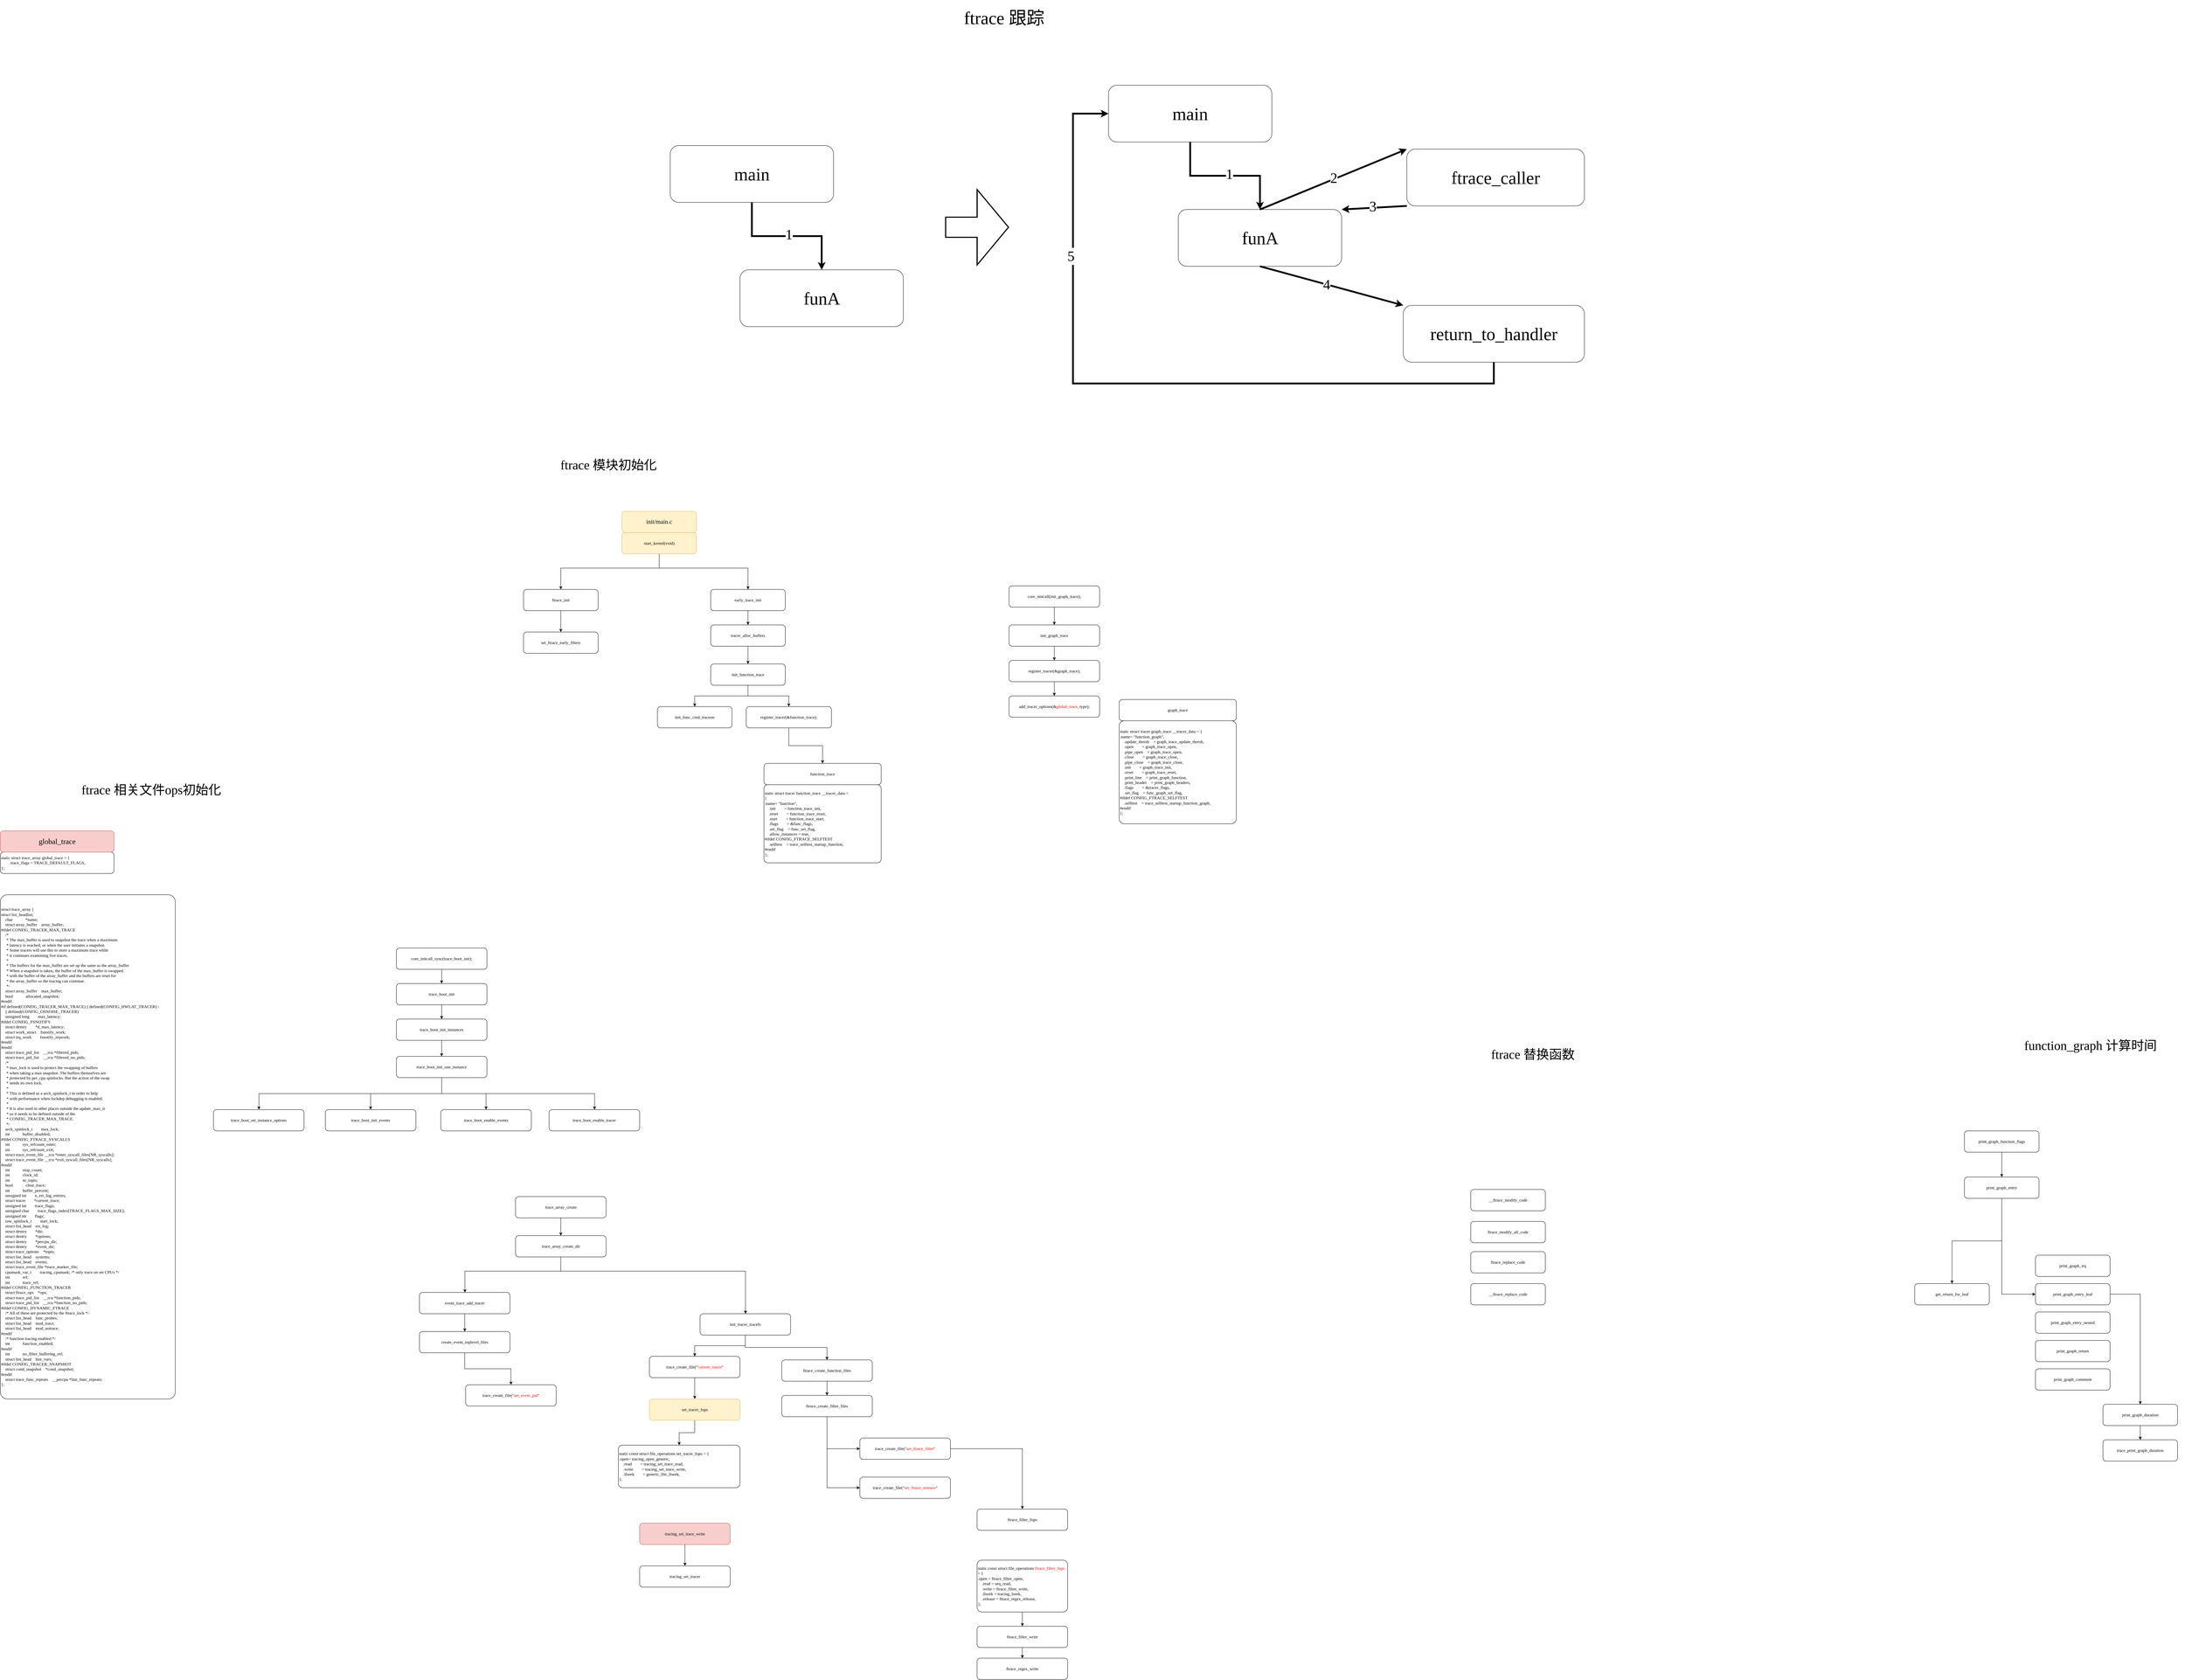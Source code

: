 <mxfile version="21.5.1" type="github">
  <diagram name="第 1 页" id="w4x_2R9_S8eYR8eUu1c0">
    <mxGraphModel dx="5851" dy="4691" grid="1" gridSize="10" guides="1" tooltips="1" connect="1" arrows="1" fold="1" page="1" pageScale="1" pageWidth="827" pageHeight="1169" math="0" shadow="0">
      <root>
        <mxCell id="0" />
        <mxCell id="1" parent="0" />
        <mxCell id="lI0yHoPdUwUrElJfoZzd-93" style="edgeStyle=orthogonalEdgeStyle;rounded=0;orthogonalLoop=1;jettySize=auto;html=1;strokeWidth=5;fontFamily=Verdana;" edge="1" source="lI0yHoPdUwUrElJfoZzd-94" target="lI0yHoPdUwUrElJfoZzd-95" parent="1">
          <mxGeometry relative="1" as="geometry" />
        </mxCell>
        <mxCell id="2c4RRyOylFPwlqXWgiFf-1" value="&lt;div&gt;trace_print_graph_duration&lt;br&gt;&lt;/div&gt;" style="rounded=1;whiteSpace=wrap;html=1;fontFamily=Verdana;" parent="1" vertex="1">
          <mxGeometry x="2380" y="1355" width="210" height="60" as="geometry" />
        </mxCell>
        <mxCell id="2c4RRyOylFPwlqXWgiFf-4" style="edgeStyle=orthogonalEdgeStyle;rounded=0;orthogonalLoop=1;jettySize=auto;html=1;fontFamily=Verdana;" parent="1" source="2c4RRyOylFPwlqXWgiFf-2" target="2c4RRyOylFPwlqXWgiFf-1" edge="1">
          <mxGeometry relative="1" as="geometry" />
        </mxCell>
        <mxCell id="2c4RRyOylFPwlqXWgiFf-2" value="print_graph_duration" style="rounded=1;whiteSpace=wrap;html=1;fontFamily=Verdana;" parent="1" vertex="1">
          <mxGeometry x="2380" y="1255" width="210" height="60" as="geometry" />
        </mxCell>
        <mxCell id="2c4RRyOylFPwlqXWgiFf-3" value="print_graph_irq" style="rounded=1;whiteSpace=wrap;html=1;fontFamily=Verdana;" parent="1" vertex="1">
          <mxGeometry x="2190" y="835" width="210" height="60" as="geometry" />
        </mxCell>
        <mxCell id="2c4RRyOylFPwlqXWgiFf-15" style="edgeStyle=orthogonalEdgeStyle;rounded=0;orthogonalLoop=1;jettySize=auto;html=1;fontFamily=Verdana;" parent="1" source="2c4RRyOylFPwlqXWgiFf-5" target="2c4RRyOylFPwlqXWgiFf-2" edge="1">
          <mxGeometry relative="1" as="geometry">
            <Array as="points">
              <mxPoint x="2485" y="945" />
            </Array>
          </mxGeometry>
        </mxCell>
        <mxCell id="2c4RRyOylFPwlqXWgiFf-5" value="print_graph_entry_leaf" style="rounded=1;whiteSpace=wrap;html=1;fontFamily=Verdana;" parent="1" vertex="1">
          <mxGeometry x="2190" y="915" width="210" height="60" as="geometry" />
        </mxCell>
        <mxCell id="2c4RRyOylFPwlqXWgiFf-6" value="print_graph_entry_nested" style="rounded=1;whiteSpace=wrap;html=1;fontFamily=Verdana;" parent="1" vertex="1">
          <mxGeometry x="2190" y="995" width="210" height="60" as="geometry" />
        </mxCell>
        <mxCell id="2c4RRyOylFPwlqXWgiFf-7" value="print_graph_return" style="rounded=1;whiteSpace=wrap;html=1;fontFamily=Verdana;" parent="1" vertex="1">
          <mxGeometry x="2190" y="1075" width="210" height="60" as="geometry" />
        </mxCell>
        <mxCell id="2c4RRyOylFPwlqXWgiFf-8" value="print_graph_comment" style="rounded=1;whiteSpace=wrap;html=1;fontFamily=Verdana;" parent="1" vertex="1">
          <mxGeometry x="2190" y="1155" width="210" height="60" as="geometry" />
        </mxCell>
        <mxCell id="2c4RRyOylFPwlqXWgiFf-13" style="edgeStyle=orthogonalEdgeStyle;rounded=0;orthogonalLoop=1;jettySize=auto;html=1;fontFamily=Verdana;" parent="1" source="2c4RRyOylFPwlqXWgiFf-9" target="2c4RRyOylFPwlqXWgiFf-10" edge="1">
          <mxGeometry relative="1" as="geometry" />
        </mxCell>
        <mxCell id="2c4RRyOylFPwlqXWgiFf-14" style="edgeStyle=orthogonalEdgeStyle;rounded=0;orthogonalLoop=1;jettySize=auto;html=1;entryX=0;entryY=0.5;entryDx=0;entryDy=0;fontFamily=Verdana;" parent="1" source="2c4RRyOylFPwlqXWgiFf-9" target="2c4RRyOylFPwlqXWgiFf-5" edge="1">
          <mxGeometry relative="1" as="geometry" />
        </mxCell>
        <mxCell id="2c4RRyOylFPwlqXWgiFf-9" value="print_graph_entry" style="rounded=1;whiteSpace=wrap;html=1;fontFamily=Verdana;" parent="1" vertex="1">
          <mxGeometry x="1990" y="615" width="210" height="60" as="geometry" />
        </mxCell>
        <mxCell id="2c4RRyOylFPwlqXWgiFf-10" value="get_return_for_leaf" style="rounded=1;whiteSpace=wrap;html=1;fontFamily=Verdana;" parent="1" vertex="1">
          <mxGeometry x="1850" y="915" width="210" height="60" as="geometry" />
        </mxCell>
        <mxCell id="2c4RRyOylFPwlqXWgiFf-12" style="edgeStyle=orthogonalEdgeStyle;rounded=0;orthogonalLoop=1;jettySize=auto;html=1;fontFamily=Verdana;" parent="1" source="2c4RRyOylFPwlqXWgiFf-11" target="2c4RRyOylFPwlqXWgiFf-9" edge="1">
          <mxGeometry relative="1" as="geometry" />
        </mxCell>
        <mxCell id="2c4RRyOylFPwlqXWgiFf-11" value="print_graph_function_flags" style="rounded=1;whiteSpace=wrap;html=1;fontFamily=Verdana;" parent="1" vertex="1">
          <mxGeometry x="1990" y="485" width="210" height="60" as="geometry" />
        </mxCell>
        <mxCell id="lI0yHoPdUwUrElJfoZzd-84" style="edgeStyle=orthogonalEdgeStyle;rounded=0;orthogonalLoop=1;jettySize=auto;html=1;fontFamily=Verdana;" edge="1" parent="1" source="lI0yHoPdUwUrElJfoZzd-1" target="lI0yHoPdUwUrElJfoZzd-3">
          <mxGeometry relative="1" as="geometry" />
        </mxCell>
        <mxCell id="lI0yHoPdUwUrElJfoZzd-1" value="ftrace_init" style="rounded=1;whiteSpace=wrap;html=1;fontFamily=Verdana;" vertex="1" parent="1">
          <mxGeometry x="-2067" y="-1040" width="210" height="60" as="geometry" />
        </mxCell>
        <mxCell id="lI0yHoPdUwUrElJfoZzd-82" style="edgeStyle=orthogonalEdgeStyle;rounded=0;orthogonalLoop=1;jettySize=auto;html=1;fontFamily=Verdana;" edge="1" parent="1" source="lI0yHoPdUwUrElJfoZzd-2" target="lI0yHoPdUwUrElJfoZzd-1">
          <mxGeometry relative="1" as="geometry">
            <Array as="points">
              <mxPoint x="-1685" y="-1100" />
              <mxPoint x="-1962" y="-1100" />
            </Array>
          </mxGeometry>
        </mxCell>
        <mxCell id="lI0yHoPdUwUrElJfoZzd-83" style="edgeStyle=orthogonalEdgeStyle;rounded=0;orthogonalLoop=1;jettySize=auto;html=1;fontFamily=Verdana;" edge="1" parent="1" source="lI0yHoPdUwUrElJfoZzd-2" target="lI0yHoPdUwUrElJfoZzd-9">
          <mxGeometry relative="1" as="geometry">
            <Array as="points">
              <mxPoint x="-1685" y="-1100" />
              <mxPoint x="-1435" y="-1100" />
            </Array>
          </mxGeometry>
        </mxCell>
        <mxCell id="lI0yHoPdUwUrElJfoZzd-2" value="start_kernel(void)" style="rounded=1;whiteSpace=wrap;html=1;fontFamily=Verdana;fillColor=#fff2cc;strokeColor=#d6b656;" vertex="1" parent="1">
          <mxGeometry x="-1790" y="-1200" width="210" height="60" as="geometry" />
        </mxCell>
        <mxCell id="lI0yHoPdUwUrElJfoZzd-3" value="set_ftrace_early_filters" style="rounded=1;whiteSpace=wrap;html=1;fontFamily=Verdana;" vertex="1" parent="1">
          <mxGeometry x="-2067" y="-920" width="210" height="60" as="geometry" />
        </mxCell>
        <mxCell id="lI0yHoPdUwUrElJfoZzd-72" style="edgeStyle=orthogonalEdgeStyle;rounded=0;orthogonalLoop=1;jettySize=auto;html=1;fontFamily=Verdana;" edge="1" parent="1" source="lI0yHoPdUwUrElJfoZzd-5" target="lI0yHoPdUwUrElJfoZzd-8">
          <mxGeometry relative="1" as="geometry" />
        </mxCell>
        <mxCell id="lI0yHoPdUwUrElJfoZzd-73" style="edgeStyle=orthogonalEdgeStyle;rounded=0;orthogonalLoop=1;jettySize=auto;html=1;fontFamily=Verdana;" edge="1" parent="1" source="lI0yHoPdUwUrElJfoZzd-5" target="lI0yHoPdUwUrElJfoZzd-7">
          <mxGeometry relative="1" as="geometry" />
        </mxCell>
        <mxCell id="lI0yHoPdUwUrElJfoZzd-5" value="init_function_trace" style="rounded=1;whiteSpace=wrap;html=1;fontFamily=Verdana;" vertex="1" parent="1">
          <mxGeometry x="-1540" y="-830" width="210" height="60" as="geometry" />
        </mxCell>
        <mxCell id="lI0yHoPdUwUrElJfoZzd-71" style="edgeStyle=orthogonalEdgeStyle;rounded=0;orthogonalLoop=1;jettySize=auto;html=1;fontFamily=Verdana;" edge="1" parent="1" source="lI0yHoPdUwUrElJfoZzd-6" target="lI0yHoPdUwUrElJfoZzd-5">
          <mxGeometry relative="1" as="geometry" />
        </mxCell>
        <mxCell id="lI0yHoPdUwUrElJfoZzd-6" value="tracer_alloc_buffers" style="rounded=1;whiteSpace=wrap;html=1;fontFamily=Verdana;" vertex="1" parent="1">
          <mxGeometry x="-1540" y="-940" width="210" height="60" as="geometry" />
        </mxCell>
        <mxCell id="lI0yHoPdUwUrElJfoZzd-74" style="edgeStyle=orthogonalEdgeStyle;rounded=0;orthogonalLoop=1;jettySize=auto;html=1;fontFamily=Verdana;" edge="1" parent="1" source="lI0yHoPdUwUrElJfoZzd-7" target="lI0yHoPdUwUrElJfoZzd-13">
          <mxGeometry relative="1" as="geometry" />
        </mxCell>
        <mxCell id="lI0yHoPdUwUrElJfoZzd-7" value="register_tracer(&amp;amp;function_trace);" style="rounded=1;whiteSpace=wrap;html=1;fontFamily=Verdana;" vertex="1" parent="1">
          <mxGeometry x="-1440" y="-710" width="240" height="60" as="geometry" />
        </mxCell>
        <mxCell id="lI0yHoPdUwUrElJfoZzd-8" value="init_func_cmd_traceon" style="rounded=1;whiteSpace=wrap;html=1;fontFamily=Verdana;" vertex="1" parent="1">
          <mxGeometry x="-1690" y="-710" width="210" height="60" as="geometry" />
        </mxCell>
        <mxCell id="lI0yHoPdUwUrElJfoZzd-70" style="edgeStyle=orthogonalEdgeStyle;rounded=0;orthogonalLoop=1;jettySize=auto;html=1;fontFamily=Verdana;" edge="1" parent="1" source="lI0yHoPdUwUrElJfoZzd-9" target="lI0yHoPdUwUrElJfoZzd-6">
          <mxGeometry relative="1" as="geometry" />
        </mxCell>
        <mxCell id="lI0yHoPdUwUrElJfoZzd-9" value="early_trace_init" style="rounded=1;whiteSpace=wrap;html=1;fontFamily=Verdana;" vertex="1" parent="1">
          <mxGeometry x="-1540" y="-1040" width="210" height="60" as="geometry" />
        </mxCell>
        <mxCell id="lI0yHoPdUwUrElJfoZzd-10" value="init/main.c" style="rounded=1;whiteSpace=wrap;html=1;fontFamily=Verdana;fillColor=#fff2cc;strokeColor=#d6b656;fontSize=17;" vertex="1" parent="1">
          <mxGeometry x="-1790" y="-1260" width="210" height="60" as="geometry" />
        </mxCell>
        <mxCell id="lI0yHoPdUwUrElJfoZzd-11" value="&lt;div&gt;static struct tracer function_trace __tracer_data =&lt;/div&gt;&lt;div&gt;{&lt;/div&gt;&lt;div&gt;.name= &quot;function&quot;,&lt;span style=&quot;&quot;&gt;&lt;span style=&quot;white-space: pre;&quot;&gt;&amp;nbsp;&amp;nbsp;&amp;nbsp;&amp;nbsp;&lt;/span&gt;&lt;/span&gt;&lt;span style=&quot;&quot;&gt;&lt;/span&gt;&lt;/div&gt;&lt;div&gt;&lt;span style=&quot;&quot;&gt;&lt;span style=&quot;&quot;&gt;&lt;span style=&quot;white-space: pre;&quot;&gt;&amp;nbsp;&amp;nbsp;&amp;nbsp;&amp;nbsp;&lt;/span&gt;&lt;/span&gt;.init&lt;span style=&quot;&quot;&gt;&lt;span style=&quot;white-space: pre;&quot;&gt;&amp;nbsp;&amp;nbsp;&amp;nbsp;&amp;nbsp;&lt;/span&gt;&lt;span style=&quot;white-space: pre;&quot;&gt;&amp;nbsp;&amp;nbsp;&amp;nbsp;&amp;nbsp;&lt;/span&gt;&lt;/span&gt;= function_trace_init,&lt;/span&gt;&lt;/div&gt;&lt;div&gt;&lt;span style=&quot;&quot;&gt;&lt;span style=&quot;&quot;&gt;&lt;span style=&quot;white-space: pre;&quot;&gt;&amp;nbsp;&amp;nbsp;&amp;nbsp;&amp;nbsp;&lt;/span&gt;&lt;/span&gt;.reset&lt;span style=&quot;&quot;&gt;&lt;span style=&quot;white-space: pre;&quot;&gt;&amp;nbsp;&amp;nbsp;&amp;nbsp;&amp;nbsp;&lt;/span&gt;&lt;span style=&quot;white-space: pre;&quot;&gt;&amp;nbsp;&amp;nbsp;&amp;nbsp;&amp;nbsp;&lt;/span&gt;&lt;/span&gt;= function_trace_reset,&lt;/span&gt;&lt;/div&gt;&lt;div&gt;&lt;span style=&quot;&quot;&gt;&lt;span style=&quot;&quot;&gt;&lt;span style=&quot;white-space: pre;&quot;&gt;&amp;nbsp;&amp;nbsp;&amp;nbsp;&amp;nbsp;&lt;/span&gt;&lt;/span&gt;.start&lt;span style=&quot;&quot;&gt;&lt;span style=&quot;white-space: pre;&quot;&gt;&amp;nbsp;&amp;nbsp;&amp;nbsp;&amp;nbsp;&lt;/span&gt;&lt;span style=&quot;white-space: pre;&quot;&gt;&amp;nbsp;&amp;nbsp;&amp;nbsp;&amp;nbsp;&lt;/span&gt;&lt;/span&gt;= function_trace_start,&lt;/span&gt;&lt;/div&gt;&lt;div&gt;&lt;span style=&quot;&quot;&gt;&lt;span style=&quot;&quot;&gt;&lt;span style=&quot;white-space: pre;&quot;&gt;&amp;nbsp;&amp;nbsp;&amp;nbsp;&amp;nbsp;&lt;/span&gt;&lt;/span&gt;.flags&lt;span style=&quot;&quot;&gt;&lt;span style=&quot;white-space: pre;&quot;&gt;&amp;nbsp;&amp;nbsp;&amp;nbsp;&amp;nbsp;&lt;/span&gt;&lt;span style=&quot;white-space: pre;&quot;&gt;&amp;nbsp;&amp;nbsp;&amp;nbsp;&amp;nbsp;&lt;/span&gt;&lt;/span&gt;= &amp;amp;func_flags,&lt;/span&gt;&lt;/div&gt;&lt;div&gt;&lt;span style=&quot;&quot;&gt;&lt;span style=&quot;&quot;&gt;&lt;span style=&quot;white-space: pre;&quot;&gt;&amp;nbsp;&amp;nbsp;&amp;nbsp;&amp;nbsp;&lt;/span&gt;&lt;/span&gt;.set_flag&lt;span style=&quot;&quot;&gt;&lt;span style=&quot;white-space: pre;&quot;&gt;&amp;nbsp;&amp;nbsp;&amp;nbsp;&amp;nbsp;&lt;/span&gt;&lt;/span&gt;= func_set_flag,&lt;/span&gt;&lt;/div&gt;&lt;div&gt;&lt;span style=&quot;&quot;&gt;&lt;span style=&quot;&quot;&gt;&lt;span style=&quot;white-space: pre;&quot;&gt;&amp;nbsp;&amp;nbsp;&amp;nbsp;&amp;nbsp;&lt;/span&gt;&lt;/span&gt;.allow_instances = true,&lt;/span&gt;&lt;/div&gt;&lt;div&gt;#ifdef CONFIG_FTRACE_SELFTEST&lt;/div&gt;&lt;div&gt;&lt;span style=&quot;&quot;&gt;&lt;span style=&quot;&quot;&gt;&lt;span style=&quot;white-space: pre;&quot;&gt;&amp;nbsp;&amp;nbsp;&amp;nbsp;&amp;nbsp;&lt;/span&gt;&lt;/span&gt;.selftest&lt;span style=&quot;&quot;&gt;&lt;span style=&quot;white-space: pre;&quot;&gt;&amp;nbsp;&amp;nbsp;&amp;nbsp;&amp;nbsp;&lt;/span&gt;&lt;/span&gt;= trace_selftest_startup_function,&lt;/span&gt;&lt;/div&gt;&lt;div&gt;#endif&lt;/div&gt;&lt;div&gt;};&lt;/div&gt;" style="rounded=1;whiteSpace=wrap;html=1;fontFamily=Verdana;align=left;arcSize=5;" vertex="1" parent="1">
          <mxGeometry x="-1390" y="-490" width="330" height="220" as="geometry" />
        </mxCell>
        <mxCell id="lI0yHoPdUwUrElJfoZzd-12" value="&lt;div&gt;static struct tracer graph_trace __tracer_data = {&lt;/div&gt;&lt;div&gt;.name= &quot;function_graph&quot;,&lt;span style=&quot;&quot;&gt;&lt;span style=&quot;white-space: pre;&quot;&gt;&amp;nbsp;&amp;nbsp;&amp;nbsp;&amp;nbsp;&lt;/span&gt;&lt;/span&gt;&lt;span style=&quot;&quot;&gt;&lt;/span&gt;&lt;/div&gt;&lt;div&gt;&lt;span style=&quot;&quot;&gt;&lt;span style=&quot;&quot;&gt;&lt;span style=&quot;white-space: pre;&quot;&gt;&amp;nbsp;&amp;nbsp;&amp;nbsp;&amp;nbsp;&lt;/span&gt;&lt;/span&gt;.update_thresh&lt;span style=&quot;&quot;&gt;&lt;span style=&quot;white-space: pre;&quot;&gt;&amp;nbsp;&amp;nbsp;&amp;nbsp;&amp;nbsp;&lt;/span&gt;&lt;/span&gt;= graph_trace_update_thresh,&lt;/span&gt;&lt;/div&gt;&lt;div&gt;&lt;span style=&quot;&quot;&gt;&lt;span style=&quot;&quot;&gt;&lt;span style=&quot;white-space: pre;&quot;&gt;&amp;nbsp;&amp;nbsp;&amp;nbsp;&amp;nbsp;&lt;/span&gt;&lt;/span&gt;.open&lt;span style=&quot;&quot;&gt;&lt;span style=&quot;white-space: pre;&quot;&gt;&amp;nbsp;&amp;nbsp;&amp;nbsp;&amp;nbsp;&lt;/span&gt;&lt;span style=&quot;white-space: pre;&quot;&gt;&amp;nbsp;&amp;nbsp;&amp;nbsp;&amp;nbsp;&lt;/span&gt;&lt;/span&gt;= graph_trace_open,&lt;/span&gt;&lt;/div&gt;&lt;div&gt;&lt;span style=&quot;&quot;&gt;&lt;span style=&quot;&quot;&gt;&lt;span style=&quot;white-space: pre;&quot;&gt;&amp;nbsp;&amp;nbsp;&amp;nbsp;&amp;nbsp;&lt;/span&gt;&lt;/span&gt;.pipe_open&lt;span style=&quot;&quot;&gt;&lt;span style=&quot;white-space: pre;&quot;&gt;&amp;nbsp;&amp;nbsp;&amp;nbsp;&amp;nbsp;&lt;/span&gt;&lt;/span&gt;= graph_trace_open,&lt;/span&gt;&lt;/div&gt;&lt;div&gt;&lt;span style=&quot;&quot;&gt;&lt;span style=&quot;&quot;&gt;&lt;span style=&quot;white-space: pre;&quot;&gt;&amp;nbsp;&amp;nbsp;&amp;nbsp;&amp;nbsp;&lt;/span&gt;&lt;/span&gt;.close&lt;span style=&quot;&quot;&gt;&lt;span style=&quot;white-space: pre;&quot;&gt;&amp;nbsp;&amp;nbsp;&amp;nbsp;&amp;nbsp;&lt;/span&gt;&lt;span style=&quot;white-space: pre;&quot;&gt;&amp;nbsp;&amp;nbsp;&amp;nbsp;&amp;nbsp;&lt;/span&gt;&lt;/span&gt;= graph_trace_close,&lt;/span&gt;&lt;/div&gt;&lt;div&gt;&lt;span style=&quot;&quot;&gt;&lt;span style=&quot;&quot;&gt;&lt;span style=&quot;white-space: pre;&quot;&gt;&amp;nbsp;&amp;nbsp;&amp;nbsp;&amp;nbsp;&lt;/span&gt;&lt;/span&gt;.pipe_close&lt;span style=&quot;&quot;&gt;&lt;span style=&quot;white-space: pre;&quot;&gt;&amp;nbsp;&amp;nbsp;&amp;nbsp;&amp;nbsp;&lt;/span&gt;&lt;/span&gt;= graph_trace_close,&lt;/span&gt;&lt;/div&gt;&lt;div&gt;&lt;span style=&quot;&quot;&gt;&lt;span style=&quot;&quot;&gt;&lt;span style=&quot;white-space: pre;&quot;&gt;&amp;nbsp;&amp;nbsp;&amp;nbsp;&amp;nbsp;&lt;/span&gt;&lt;/span&gt;.init&lt;span style=&quot;&quot;&gt;&lt;span style=&quot;white-space: pre;&quot;&gt;&amp;nbsp;&amp;nbsp;&amp;nbsp;&amp;nbsp;&lt;/span&gt;&lt;span style=&quot;white-space: pre;&quot;&gt;&amp;nbsp;&amp;nbsp;&amp;nbsp;&amp;nbsp;&lt;/span&gt;&lt;/span&gt;= graph_trace_init,&lt;/span&gt;&lt;/div&gt;&lt;div&gt;&lt;span style=&quot;&quot;&gt;&lt;span style=&quot;&quot;&gt;&lt;span style=&quot;white-space: pre;&quot;&gt;&amp;nbsp;&amp;nbsp;&amp;nbsp;&amp;nbsp;&lt;/span&gt;&lt;/span&gt;.reset&lt;span style=&quot;&quot;&gt;&lt;span style=&quot;white-space: pre;&quot;&gt;&amp;nbsp;&amp;nbsp;&amp;nbsp;&amp;nbsp;&lt;/span&gt;&lt;span style=&quot;white-space: pre;&quot;&gt;&amp;nbsp;&amp;nbsp;&amp;nbsp;&amp;nbsp;&lt;/span&gt;&lt;/span&gt;= graph_trace_reset,&lt;/span&gt;&lt;/div&gt;&lt;div&gt;&lt;span style=&quot;&quot;&gt;&lt;span style=&quot;&quot;&gt;&lt;span style=&quot;white-space: pre;&quot;&gt;&amp;nbsp;&amp;nbsp;&amp;nbsp;&amp;nbsp;&lt;/span&gt;&lt;/span&gt;.print_line&lt;span style=&quot;&quot;&gt;&lt;span style=&quot;white-space: pre;&quot;&gt;&amp;nbsp;&amp;nbsp;&amp;nbsp;&amp;nbsp;&lt;/span&gt;&lt;/span&gt;= print_graph_function,&lt;/span&gt;&lt;/div&gt;&lt;div&gt;&lt;span style=&quot;&quot;&gt;&lt;span style=&quot;&quot;&gt;&lt;span style=&quot;white-space: pre;&quot;&gt;&amp;nbsp;&amp;nbsp;&amp;nbsp;&amp;nbsp;&lt;/span&gt;&lt;/span&gt;.print_header&lt;span style=&quot;&quot;&gt;&lt;span style=&quot;white-space: pre;&quot;&gt;&amp;nbsp;&amp;nbsp;&amp;nbsp;&amp;nbsp;&lt;/span&gt;&lt;/span&gt;= print_graph_headers,&lt;/span&gt;&lt;/div&gt;&lt;div&gt;&lt;span style=&quot;&quot;&gt;&lt;span style=&quot;&quot;&gt;&lt;span style=&quot;white-space: pre;&quot;&gt;&amp;nbsp;&amp;nbsp;&amp;nbsp;&amp;nbsp;&lt;/span&gt;&lt;/span&gt;.flags&lt;span style=&quot;&quot;&gt;&lt;span style=&quot;white-space: pre;&quot;&gt;&amp;nbsp;&amp;nbsp;&amp;nbsp;&amp;nbsp;&lt;/span&gt;&lt;span style=&quot;white-space: pre;&quot;&gt;&amp;nbsp;&amp;nbsp;&amp;nbsp;&amp;nbsp;&lt;/span&gt;&lt;/span&gt;= &amp;amp;tracer_flags,&lt;/span&gt;&lt;/div&gt;&lt;div&gt;&lt;span style=&quot;&quot;&gt;&lt;span style=&quot;&quot;&gt;&lt;span style=&quot;white-space: pre;&quot;&gt;&amp;nbsp;&amp;nbsp;&amp;nbsp;&amp;nbsp;&lt;/span&gt;&lt;/span&gt;.set_flag&lt;span style=&quot;&quot;&gt;&lt;span style=&quot;white-space: pre;&quot;&gt;&amp;nbsp;&amp;nbsp;&amp;nbsp;&amp;nbsp;&lt;/span&gt;&lt;/span&gt;= func_graph_set_flag,&lt;/span&gt;&lt;/div&gt;&lt;div&gt;#ifdef CONFIG_FTRACE_SELFTEST&lt;/div&gt;&lt;div&gt;&lt;span style=&quot;&quot;&gt;&lt;span style=&quot;&quot;&gt;&lt;span style=&quot;white-space: pre;&quot;&gt;&amp;nbsp;&amp;nbsp;&amp;nbsp;&amp;nbsp;&lt;/span&gt;&lt;/span&gt;.selftest&lt;span style=&quot;&quot;&gt;&lt;span style=&quot;white-space: pre;&quot;&gt;&amp;nbsp;&amp;nbsp;&amp;nbsp;&amp;nbsp;&lt;/span&gt;&lt;/span&gt;= trace_selftest_startup_function_graph,&lt;/span&gt;&lt;/div&gt;&lt;div&gt;#endif&lt;/div&gt;&lt;div&gt;};&lt;/div&gt;" style="rounded=1;whiteSpace=wrap;html=1;fontFamily=Verdana;align=left;arcSize=5;" vertex="1" parent="1">
          <mxGeometry x="-390" y="-670" width="330" height="290" as="geometry" />
        </mxCell>
        <mxCell id="lI0yHoPdUwUrElJfoZzd-13" value="function_trace" style="rounded=1;whiteSpace=wrap;html=1;fontFamily=Verdana;" vertex="1" parent="1">
          <mxGeometry x="-1390" y="-550" width="330" height="60" as="geometry" />
        </mxCell>
        <mxCell id="lI0yHoPdUwUrElJfoZzd-14" value="graph_trace" style="rounded=1;whiteSpace=wrap;html=1;fontFamily=Verdana;" vertex="1" parent="1">
          <mxGeometry x="-390" y="-730" width="330" height="60" as="geometry" />
        </mxCell>
        <mxCell id="lI0yHoPdUwUrElJfoZzd-78" style="edgeStyle=orthogonalEdgeStyle;rounded=0;orthogonalLoop=1;jettySize=auto;html=1;fontFamily=Verdana;" edge="1" parent="1" source="lI0yHoPdUwUrElJfoZzd-15" target="lI0yHoPdUwUrElJfoZzd-18">
          <mxGeometry relative="1" as="geometry" />
        </mxCell>
        <mxCell id="lI0yHoPdUwUrElJfoZzd-15" value="register_tracer(&amp;amp;graph_trace);" style="rounded=1;whiteSpace=wrap;html=1;fontFamily=Verdana;" vertex="1" parent="1">
          <mxGeometry x="-700" y="-840" width="255" height="60" as="geometry" />
        </mxCell>
        <mxCell id="lI0yHoPdUwUrElJfoZzd-77" style="edgeStyle=orthogonalEdgeStyle;rounded=0;orthogonalLoop=1;jettySize=auto;html=1;fontFamily=Verdana;" edge="1" parent="1" source="lI0yHoPdUwUrElJfoZzd-16" target="lI0yHoPdUwUrElJfoZzd-15">
          <mxGeometry relative="1" as="geometry" />
        </mxCell>
        <mxCell id="lI0yHoPdUwUrElJfoZzd-16" value="init_graph_trace" style="rounded=1;whiteSpace=wrap;html=1;fontFamily=Verdana;" vertex="1" parent="1">
          <mxGeometry x="-700" y="-940" width="255" height="60" as="geometry" />
        </mxCell>
        <mxCell id="lI0yHoPdUwUrElJfoZzd-76" style="edgeStyle=orthogonalEdgeStyle;rounded=0;orthogonalLoop=1;jettySize=auto;html=1;fontFamily=Verdana;" edge="1" parent="1" source="lI0yHoPdUwUrElJfoZzd-17" target="lI0yHoPdUwUrElJfoZzd-16">
          <mxGeometry relative="1" as="geometry" />
        </mxCell>
        <mxCell id="lI0yHoPdUwUrElJfoZzd-17" value="core_initcall(init_graph_trace);" style="rounded=1;whiteSpace=wrap;html=1;fontFamily=Verdana;" vertex="1" parent="1">
          <mxGeometry x="-700" y="-1050" width="255" height="60" as="geometry" />
        </mxCell>
        <mxCell id="lI0yHoPdUwUrElJfoZzd-18" value="add_tracer_options(&amp;amp;&lt;font color=&quot;#ff0000&quot;&gt;global_trace&lt;/font&gt;, type);" style="rounded=1;whiteSpace=wrap;html=1;fontFamily=Verdana;" vertex="1" parent="1">
          <mxGeometry x="-700" y="-740" width="255" height="60" as="geometry" />
        </mxCell>
        <mxCell id="lI0yHoPdUwUrElJfoZzd-47" style="edgeStyle=orthogonalEdgeStyle;rounded=0;orthogonalLoop=1;jettySize=auto;html=1;fontFamily=Verdana;" edge="1" parent="1" source="lI0yHoPdUwUrElJfoZzd-19" target="lI0yHoPdUwUrElJfoZzd-26">
          <mxGeometry relative="1" as="geometry" />
        </mxCell>
        <mxCell id="lI0yHoPdUwUrElJfoZzd-48" style="edgeStyle=orthogonalEdgeStyle;rounded=0;orthogonalLoop=1;jettySize=auto;html=1;fontFamily=Verdana;" edge="1" parent="1" source="lI0yHoPdUwUrElJfoZzd-19" target="lI0yHoPdUwUrElJfoZzd-29">
          <mxGeometry relative="1" as="geometry" />
        </mxCell>
        <mxCell id="lI0yHoPdUwUrElJfoZzd-19" value="init_tracer_tracefs" style="rounded=1;whiteSpace=wrap;html=1;fontFamily=Verdana;" vertex="1" parent="1">
          <mxGeometry x="-1570" y="1000" width="255" height="60" as="geometry" />
        </mxCell>
        <mxCell id="lI0yHoPdUwUrElJfoZzd-45" style="edgeStyle=orthogonalEdgeStyle;rounded=0;orthogonalLoop=1;jettySize=auto;html=1;fontFamily=Verdana;" edge="1" parent="1" source="lI0yHoPdUwUrElJfoZzd-21" target="lI0yHoPdUwUrElJfoZzd-22">
          <mxGeometry relative="1" as="geometry" />
        </mxCell>
        <mxCell id="lI0yHoPdUwUrElJfoZzd-21" value="create_event_toplevel_files" style="rounded=1;whiteSpace=wrap;html=1;fontFamily=Verdana;" vertex="1" parent="1">
          <mxGeometry x="-2360" y="1050" width="255" height="60" as="geometry" />
        </mxCell>
        <mxCell id="lI0yHoPdUwUrElJfoZzd-22" value="trace_create_file(&quot;&lt;font color=&quot;#ff0000&quot;&gt;set_event_pid&lt;/font&gt;&quot;" style="rounded=1;whiteSpace=wrap;html=1;fontFamily=Verdana;" vertex="1" parent="1">
          <mxGeometry x="-2230" y="1200" width="255" height="60" as="geometry" />
        </mxCell>
        <mxCell id="lI0yHoPdUwUrElJfoZzd-23" value="trace_create_file(&quot;&lt;font color=&quot;#ff0000&quot;&gt;set_ftrace_notrace&lt;/font&gt;&quot;" style="rounded=1;whiteSpace=wrap;html=1;fontFamily=Verdana;" vertex="1" parent="1">
          <mxGeometry x="-1120" y="1460" width="255" height="60" as="geometry" />
        </mxCell>
        <mxCell id="lI0yHoPdUwUrElJfoZzd-52" style="edgeStyle=orthogonalEdgeStyle;rounded=0;orthogonalLoop=1;jettySize=auto;html=1;entryX=0;entryY=0.5;entryDx=0;entryDy=0;fontFamily=Verdana;" edge="1" parent="1" source="lI0yHoPdUwUrElJfoZzd-24" target="lI0yHoPdUwUrElJfoZzd-25">
          <mxGeometry relative="1" as="geometry" />
        </mxCell>
        <mxCell id="lI0yHoPdUwUrElJfoZzd-53" style="edgeStyle=orthogonalEdgeStyle;rounded=0;orthogonalLoop=1;jettySize=auto;html=1;entryX=0;entryY=0.5;entryDx=0;entryDy=0;fontFamily=Verdana;" edge="1" parent="1" source="lI0yHoPdUwUrElJfoZzd-24" target="lI0yHoPdUwUrElJfoZzd-23">
          <mxGeometry relative="1" as="geometry" />
        </mxCell>
        <mxCell id="lI0yHoPdUwUrElJfoZzd-24" value="ftrace_create_filter_files" style="rounded=1;whiteSpace=wrap;html=1;fontFamily=Verdana;" vertex="1" parent="1">
          <mxGeometry x="-1340" y="1230" width="255" height="60" as="geometry" />
        </mxCell>
        <mxCell id="lI0yHoPdUwUrElJfoZzd-115" style="edgeStyle=orthogonalEdgeStyle;rounded=0;orthogonalLoop=1;jettySize=auto;html=1;" edge="1" parent="1" source="lI0yHoPdUwUrElJfoZzd-25" target="lI0yHoPdUwUrElJfoZzd-114">
          <mxGeometry relative="1" as="geometry" />
        </mxCell>
        <mxCell id="lI0yHoPdUwUrElJfoZzd-25" value="trace_create_file(&quot;&lt;font color=&quot;#ff0000&quot;&gt;set_ftrace_filter&lt;/font&gt;&quot;" style="rounded=1;whiteSpace=wrap;html=1;fontFamily=Verdana;" vertex="1" parent="1">
          <mxGeometry x="-1120" y="1350" width="255" height="60" as="geometry" />
        </mxCell>
        <mxCell id="lI0yHoPdUwUrElJfoZzd-57" style="edgeStyle=orthogonalEdgeStyle;rounded=0;orthogonalLoop=1;jettySize=auto;html=1;fontFamily=Verdana;" edge="1" parent="1" source="lI0yHoPdUwUrElJfoZzd-26" target="lI0yHoPdUwUrElJfoZzd-56">
          <mxGeometry relative="1" as="geometry" />
        </mxCell>
        <mxCell id="lI0yHoPdUwUrElJfoZzd-26" value="trace_create_file(&quot;&lt;font color=&quot;#ff0000&quot;&gt;current_tracer&lt;/font&gt;&quot;" style="rounded=1;whiteSpace=wrap;html=1;fontFamily=Verdana;" vertex="1" parent="1">
          <mxGeometry x="-1712.5" y="1120" width="255" height="60" as="geometry" />
        </mxCell>
        <mxCell id="lI0yHoPdUwUrElJfoZzd-44" style="edgeStyle=orthogonalEdgeStyle;rounded=0;orthogonalLoop=1;jettySize=auto;html=1;entryX=0.5;entryY=0;entryDx=0;entryDy=0;fontFamily=Verdana;" edge="1" parent="1" source="lI0yHoPdUwUrElJfoZzd-27" target="lI0yHoPdUwUrElJfoZzd-21">
          <mxGeometry relative="1" as="geometry" />
        </mxCell>
        <mxCell id="lI0yHoPdUwUrElJfoZzd-27" value="event_trace_add_tracer" style="rounded=1;whiteSpace=wrap;html=1;fontFamily=Verdana;" vertex="1" parent="1">
          <mxGeometry x="-2360" y="940" width="255" height="60" as="geometry" />
        </mxCell>
        <mxCell id="lI0yHoPdUwUrElJfoZzd-43" style="edgeStyle=orthogonalEdgeStyle;rounded=0;orthogonalLoop=1;jettySize=auto;html=1;fontFamily=Verdana;" edge="1" parent="1" source="lI0yHoPdUwUrElJfoZzd-28" target="lI0yHoPdUwUrElJfoZzd-27">
          <mxGeometry relative="1" as="geometry">
            <Array as="points">
              <mxPoint x="-1962" y="880" />
              <mxPoint x="-2232" y="880" />
            </Array>
          </mxGeometry>
        </mxCell>
        <mxCell id="lI0yHoPdUwUrElJfoZzd-46" style="edgeStyle=orthogonalEdgeStyle;rounded=0;orthogonalLoop=1;jettySize=auto;html=1;fontFamily=Verdana;" edge="1" parent="1" source="lI0yHoPdUwUrElJfoZzd-28" target="lI0yHoPdUwUrElJfoZzd-19">
          <mxGeometry relative="1" as="geometry">
            <Array as="points">
              <mxPoint x="-1962" y="880" />
              <mxPoint x="-1442" y="880" />
            </Array>
          </mxGeometry>
        </mxCell>
        <mxCell id="lI0yHoPdUwUrElJfoZzd-28" value="trace_array_create_dir" style="rounded=1;whiteSpace=wrap;html=1;fontFamily=Verdana;" vertex="1" parent="1">
          <mxGeometry x="-2089.5" y="780" width="255" height="60" as="geometry" />
        </mxCell>
        <mxCell id="lI0yHoPdUwUrElJfoZzd-50" style="edgeStyle=orthogonalEdgeStyle;rounded=0;orthogonalLoop=1;jettySize=auto;html=1;fontFamily=Verdana;" edge="1" parent="1" source="lI0yHoPdUwUrElJfoZzd-29" target="lI0yHoPdUwUrElJfoZzd-24">
          <mxGeometry relative="1" as="geometry" />
        </mxCell>
        <mxCell id="lI0yHoPdUwUrElJfoZzd-29" value="ftrace_create_function_files" style="rounded=1;whiteSpace=wrap;html=1;fontFamily=Verdana;" vertex="1" parent="1">
          <mxGeometry x="-1340" y="1130" width="255" height="60" as="geometry" />
        </mxCell>
        <mxCell id="lI0yHoPdUwUrElJfoZzd-42" style="edgeStyle=orthogonalEdgeStyle;rounded=0;orthogonalLoop=1;jettySize=auto;html=1;fontFamily=Verdana;" edge="1" parent="1" source="lI0yHoPdUwUrElJfoZzd-31" target="lI0yHoPdUwUrElJfoZzd-28">
          <mxGeometry relative="1" as="geometry" />
        </mxCell>
        <mxCell id="lI0yHoPdUwUrElJfoZzd-31" value="trace_array_create" style="rounded=1;whiteSpace=wrap;html=1;fontFamily=Verdana;" vertex="1" parent="1">
          <mxGeometry x="-2089.5" y="670" width="255" height="60" as="geometry" />
        </mxCell>
        <mxCell id="lI0yHoPdUwUrElJfoZzd-65" style="edgeStyle=orthogonalEdgeStyle;rounded=0;orthogonalLoop=1;jettySize=auto;html=1;fontFamily=Verdana;" edge="1" parent="1" source="lI0yHoPdUwUrElJfoZzd-33" target="lI0yHoPdUwUrElJfoZzd-36">
          <mxGeometry relative="1" as="geometry" />
        </mxCell>
        <mxCell id="lI0yHoPdUwUrElJfoZzd-33" value="trace_boot_init_instances" style="rounded=1;whiteSpace=wrap;html=1;fontFamily=Verdana;" vertex="1" parent="1">
          <mxGeometry x="-2425" y="170" width="255" height="60" as="geometry" />
        </mxCell>
        <mxCell id="lI0yHoPdUwUrElJfoZzd-64" style="edgeStyle=orthogonalEdgeStyle;rounded=0;orthogonalLoop=1;jettySize=auto;html=1;fontFamily=Verdana;" edge="1" parent="1" source="lI0yHoPdUwUrElJfoZzd-34" target="lI0yHoPdUwUrElJfoZzd-33">
          <mxGeometry relative="1" as="geometry" />
        </mxCell>
        <mxCell id="lI0yHoPdUwUrElJfoZzd-34" value="trace_boot_init" style="rounded=1;whiteSpace=wrap;html=1;fontFamily=Verdana;" vertex="1" parent="1">
          <mxGeometry x="-2425" y="70" width="255" height="60" as="geometry" />
        </mxCell>
        <mxCell id="lI0yHoPdUwUrElJfoZzd-63" style="edgeStyle=orthogonalEdgeStyle;rounded=0;orthogonalLoop=1;jettySize=auto;html=1;fontFamily=Verdana;" edge="1" parent="1" source="lI0yHoPdUwUrElJfoZzd-35" target="lI0yHoPdUwUrElJfoZzd-34">
          <mxGeometry relative="1" as="geometry" />
        </mxCell>
        <mxCell id="lI0yHoPdUwUrElJfoZzd-35" value="core_initcall_sync(trace_boot_init);" style="rounded=1;whiteSpace=wrap;html=1;fontFamily=Verdana;" vertex="1" parent="1">
          <mxGeometry x="-2425" y="-30" width="255" height="60" as="geometry" />
        </mxCell>
        <mxCell id="lI0yHoPdUwUrElJfoZzd-66" style="edgeStyle=orthogonalEdgeStyle;rounded=0;orthogonalLoop=1;jettySize=auto;html=1;fontFamily=Verdana;" edge="1" parent="1" source="lI0yHoPdUwUrElJfoZzd-36" target="lI0yHoPdUwUrElJfoZzd-38">
          <mxGeometry relative="1" as="geometry">
            <Array as="points">
              <mxPoint x="-2297" y="380" />
              <mxPoint x="-2812" y="380" />
            </Array>
          </mxGeometry>
        </mxCell>
        <mxCell id="lI0yHoPdUwUrElJfoZzd-67" style="edgeStyle=orthogonalEdgeStyle;rounded=0;orthogonalLoop=1;jettySize=auto;html=1;fontFamily=Verdana;" edge="1" parent="1" source="lI0yHoPdUwUrElJfoZzd-36" target="lI0yHoPdUwUrElJfoZzd-39">
          <mxGeometry relative="1" as="geometry" />
        </mxCell>
        <mxCell id="lI0yHoPdUwUrElJfoZzd-68" style="edgeStyle=orthogonalEdgeStyle;rounded=0;orthogonalLoop=1;jettySize=auto;html=1;fontFamily=Verdana;" edge="1" parent="1" source="lI0yHoPdUwUrElJfoZzd-36" target="lI0yHoPdUwUrElJfoZzd-40">
          <mxGeometry relative="1" as="geometry" />
        </mxCell>
        <mxCell id="lI0yHoPdUwUrElJfoZzd-69" style="edgeStyle=orthogonalEdgeStyle;rounded=0;orthogonalLoop=1;jettySize=auto;html=1;fontFamily=Verdana;" edge="1" parent="1" source="lI0yHoPdUwUrElJfoZzd-36" target="lI0yHoPdUwUrElJfoZzd-41">
          <mxGeometry relative="1" as="geometry">
            <Array as="points">
              <mxPoint x="-2297" y="380" />
              <mxPoint x="-1867" y="380" />
            </Array>
          </mxGeometry>
        </mxCell>
        <mxCell id="lI0yHoPdUwUrElJfoZzd-36" value="trace_boot_init_one_instance" style="rounded=1;whiteSpace=wrap;html=1;fontFamily=Verdana;" vertex="1" parent="1">
          <mxGeometry x="-2425" y="275" width="255" height="60" as="geometry" />
        </mxCell>
        <mxCell id="lI0yHoPdUwUrElJfoZzd-38" value="trace_boot_set_instance_options" style="rounded=1;whiteSpace=wrap;html=1;fontFamily=Verdana;" vertex="1" parent="1">
          <mxGeometry x="-2940" y="425" width="255" height="60" as="geometry" />
        </mxCell>
        <mxCell id="lI0yHoPdUwUrElJfoZzd-39" value="trace_boot_init_events" style="rounded=1;whiteSpace=wrap;html=1;fontFamily=Verdana;" vertex="1" parent="1">
          <mxGeometry x="-2625" y="425" width="255" height="60" as="geometry" />
        </mxCell>
        <mxCell id="lI0yHoPdUwUrElJfoZzd-40" value="trace_boot_enable_events" style="rounded=1;whiteSpace=wrap;html=1;fontFamily=Verdana;" vertex="1" parent="1">
          <mxGeometry x="-2300" y="425" width="255" height="60" as="geometry" />
        </mxCell>
        <mxCell id="lI0yHoPdUwUrElJfoZzd-41" value="trace_boot_enable_tracer" style="rounded=1;whiteSpace=wrap;html=1;fontFamily=Verdana;" vertex="1" parent="1">
          <mxGeometry x="-1995" y="425" width="255" height="60" as="geometry" />
        </mxCell>
        <mxCell id="lI0yHoPdUwUrElJfoZzd-54" value="&lt;div&gt;static const struct file_operations set_tracer_fops = {&lt;/div&gt;&lt;div&gt;.open= tracing_open_generic,&lt;span style=&quot;&quot;&gt;&lt;span style=&quot;white-space: pre;&quot;&gt;&amp;nbsp;&amp;nbsp;&amp;nbsp;&amp;nbsp;&lt;/span&gt;&lt;/span&gt;&lt;span style=&quot;&quot;&gt;&lt;/span&gt;&lt;/div&gt;&lt;div&gt;&lt;span style=&quot;&quot;&gt;&lt;span style=&quot;&quot;&gt;&lt;span style=&quot;white-space: pre;&quot;&gt;&amp;nbsp;&amp;nbsp;&amp;nbsp;&amp;nbsp;&lt;/span&gt;&lt;/span&gt;.read&lt;span style=&quot;&quot;&gt;&lt;span style=&quot;white-space: pre;&quot;&gt;&amp;nbsp;&amp;nbsp;&amp;nbsp;&amp;nbsp;&lt;/span&gt;&lt;span style=&quot;white-space: pre;&quot;&gt;&amp;nbsp;&amp;nbsp;&amp;nbsp;&amp;nbsp;&lt;/span&gt;&lt;/span&gt;= tracing_set_trace_read,&lt;/span&gt;&lt;/div&gt;&lt;div&gt;&lt;span style=&quot;&quot;&gt;&lt;span style=&quot;&quot;&gt;&lt;span style=&quot;white-space: pre;&quot;&gt;&amp;nbsp;&amp;nbsp;&amp;nbsp;&amp;nbsp;&lt;/span&gt;&lt;/span&gt;.write&lt;span style=&quot;&quot;&gt;&lt;span style=&quot;white-space: pre;&quot;&gt;&amp;nbsp;&amp;nbsp;&amp;nbsp;&amp;nbsp;&lt;/span&gt;&lt;span style=&quot;white-space: pre;&quot;&gt;&amp;nbsp;&amp;nbsp;&amp;nbsp;&amp;nbsp;&lt;/span&gt;&lt;/span&gt;= tracing_set_trace_write,&lt;/span&gt;&lt;/div&gt;&lt;div&gt;&lt;span style=&quot;&quot;&gt;&lt;span style=&quot;&quot;&gt;&lt;span style=&quot;white-space: pre;&quot;&gt;&amp;nbsp;&amp;nbsp;&amp;nbsp;&amp;nbsp;&lt;/span&gt;&lt;/span&gt;.llseek&lt;span style=&quot;&quot;&gt;&lt;span style=&quot;white-space: pre;&quot;&gt;&amp;nbsp;&amp;nbsp;&amp;nbsp;&amp;nbsp;&lt;/span&gt;&lt;span style=&quot;white-space: pre;&quot;&gt;&amp;nbsp;&amp;nbsp;&amp;nbsp;&amp;nbsp;&lt;/span&gt;&lt;/span&gt;= generic_file_llseek,&lt;/span&gt;&lt;/div&gt;&lt;div&gt;};&lt;/div&gt;" style="rounded=1;whiteSpace=wrap;html=1;fontFamily=Verdana;align=left;arcSize=10;" vertex="1" parent="1">
          <mxGeometry x="-1800" y="1370" width="342.5" height="120" as="geometry" />
        </mxCell>
        <mxCell id="lI0yHoPdUwUrElJfoZzd-58" style="edgeStyle=orthogonalEdgeStyle;rounded=0;orthogonalLoop=1;jettySize=auto;html=1;fontFamily=Verdana;" edge="1" parent="1" source="lI0yHoPdUwUrElJfoZzd-56" target="lI0yHoPdUwUrElJfoZzd-54">
          <mxGeometry relative="1" as="geometry" />
        </mxCell>
        <mxCell id="lI0yHoPdUwUrElJfoZzd-56" value="set_tracer_fops" style="rounded=1;whiteSpace=wrap;html=1;fontFamily=Verdana;fillColor=#fff2cc;strokeColor=#d6b656;" vertex="1" parent="1">
          <mxGeometry x="-1712.5" y="1240" width="255" height="60" as="geometry" />
        </mxCell>
        <mxCell id="lI0yHoPdUwUrElJfoZzd-81" style="edgeStyle=orthogonalEdgeStyle;rounded=0;orthogonalLoop=1;jettySize=auto;html=1;fontFamily=Verdana;" edge="1" parent="1" source="lI0yHoPdUwUrElJfoZzd-60" target="lI0yHoPdUwUrElJfoZzd-61">
          <mxGeometry relative="1" as="geometry" />
        </mxCell>
        <mxCell id="lI0yHoPdUwUrElJfoZzd-60" value="tracing_set_trace_write" style="rounded=1;whiteSpace=wrap;html=1;fontFamily=Verdana;fillColor=#f8cecc;strokeColor=#b85450;" vertex="1" parent="1">
          <mxGeometry x="-1740" y="1590" width="255" height="60" as="geometry" />
        </mxCell>
        <mxCell id="lI0yHoPdUwUrElJfoZzd-61" value="tracing_set_tracer" style="rounded=1;whiteSpace=wrap;html=1;fontFamily=Verdana;" vertex="1" parent="1">
          <mxGeometry x="-1740" y="1710" width="255" height="60" as="geometry" />
        </mxCell>
        <mxCell id="lI0yHoPdUwUrElJfoZzd-62" value="&lt;div&gt;struct trace_array {&lt;/div&gt;&lt;div&gt;struct list_headlist;&lt;span style=&quot;&quot;&gt;&lt;span style=&quot;white-space: pre;&quot;&gt;&amp;nbsp;&amp;nbsp;&amp;nbsp;&amp;nbsp;&lt;/span&gt;&lt;/span&gt;&lt;span style=&quot;&quot;&gt;&lt;/span&gt;&lt;/div&gt;&lt;div&gt;&lt;span style=&quot;&quot;&gt;&lt;span style=&quot;&quot;&gt;&lt;span style=&quot;white-space: pre;&quot;&gt;&amp;nbsp;&amp;nbsp;&amp;nbsp;&amp;nbsp;&lt;/span&gt;&lt;/span&gt;char&lt;span style=&quot;&quot;&gt;&lt;span style=&quot;white-space: pre;&quot;&gt;&amp;nbsp;&amp;nbsp;&amp;nbsp;&amp;nbsp;&lt;/span&gt;&lt;span style=&quot;white-space: pre;&quot;&gt;&amp;nbsp;&amp;nbsp;&amp;nbsp;&amp;nbsp;&lt;/span&gt;&lt;span style=&quot;white-space: pre;&quot;&gt;&amp;nbsp;&amp;nbsp;&amp;nbsp;&amp;nbsp;&lt;/span&gt;&lt;/span&gt;*name;&lt;/span&gt;&lt;/div&gt;&lt;div&gt;&lt;span style=&quot;&quot;&gt;&lt;span style=&quot;&quot;&gt;&lt;span style=&quot;white-space: pre;&quot;&gt;&amp;nbsp;&amp;nbsp;&amp;nbsp;&amp;nbsp;&lt;/span&gt;&lt;/span&gt;struct array_buffer&lt;span style=&quot;&quot;&gt;&lt;span style=&quot;white-space: pre;&quot;&gt;&amp;nbsp;&amp;nbsp;&amp;nbsp;&amp;nbsp;&lt;/span&gt;&lt;/span&gt;array_buffer;&lt;/span&gt;&lt;/div&gt;&lt;div&gt;#ifdef CONFIG_TRACER_MAX_TRACE&lt;/div&gt;&lt;div&gt;&lt;span style=&quot;&quot;&gt;&lt;span style=&quot;&quot;&gt;&lt;span style=&quot;white-space: pre;&quot;&gt;&amp;nbsp;&amp;nbsp;&amp;nbsp;&amp;nbsp;&lt;/span&gt;&lt;/span&gt;/*&lt;/span&gt;&lt;/div&gt;&lt;div&gt;&lt;span style=&quot;&quot;&gt;&lt;span style=&quot;&quot;&gt;&lt;span style=&quot;white-space: pre;&quot;&gt;&amp;nbsp;&amp;nbsp;&amp;nbsp;&amp;nbsp;&lt;/span&gt;&lt;/span&gt; * The max_buffer is used to snapshot the trace when a maximum&lt;/span&gt;&lt;/div&gt;&lt;div&gt;&lt;span style=&quot;&quot;&gt;&lt;span style=&quot;&quot;&gt;&lt;span style=&quot;white-space: pre;&quot;&gt;&amp;nbsp;&amp;nbsp;&amp;nbsp;&amp;nbsp;&lt;/span&gt;&lt;/span&gt; * latency is reached, or when the user initiates a snapshot.&lt;/span&gt;&lt;/div&gt;&lt;div&gt;&lt;span style=&quot;&quot;&gt;&lt;span style=&quot;&quot;&gt;&lt;span style=&quot;white-space: pre;&quot;&gt;&amp;nbsp;&amp;nbsp;&amp;nbsp;&amp;nbsp;&lt;/span&gt;&lt;/span&gt; * Some tracers will use this to store a maximum trace while&lt;/span&gt;&lt;/div&gt;&lt;div&gt;&lt;span style=&quot;&quot;&gt;&lt;span style=&quot;&quot;&gt;&lt;span style=&quot;white-space: pre;&quot;&gt;&amp;nbsp;&amp;nbsp;&amp;nbsp;&amp;nbsp;&lt;/span&gt;&lt;/span&gt; * it continues examining live traces.&lt;/span&gt;&lt;/div&gt;&lt;div&gt;&lt;span style=&quot;&quot;&gt;&lt;span style=&quot;&quot;&gt;&lt;span style=&quot;white-space: pre;&quot;&gt;&amp;nbsp;&amp;nbsp;&amp;nbsp;&amp;nbsp;&lt;/span&gt;&lt;/span&gt; *&lt;/span&gt;&lt;/div&gt;&lt;div&gt;&lt;span style=&quot;&quot;&gt;&lt;span style=&quot;&quot;&gt;&lt;span style=&quot;white-space: pre;&quot;&gt;&amp;nbsp;&amp;nbsp;&amp;nbsp;&amp;nbsp;&lt;/span&gt;&lt;/span&gt; * The buffers for the max_buffer are set up the same as the array_buffer&lt;/span&gt;&lt;/div&gt;&lt;div&gt;&lt;span style=&quot;&quot;&gt;&lt;span style=&quot;&quot;&gt;&lt;span style=&quot;white-space: pre;&quot;&gt;&amp;nbsp;&amp;nbsp;&amp;nbsp;&amp;nbsp;&lt;/span&gt;&lt;/span&gt; * When a snapshot is taken, the buffer of the max_buffer is swapped&lt;/span&gt;&lt;/div&gt;&lt;div&gt;&lt;span style=&quot;&quot;&gt;&lt;span style=&quot;&quot;&gt;&lt;span style=&quot;white-space: pre;&quot;&gt;&amp;nbsp;&amp;nbsp;&amp;nbsp;&amp;nbsp;&lt;/span&gt;&lt;/span&gt; * with the buffer of the array_buffer and the buffers are reset for&lt;/span&gt;&lt;/div&gt;&lt;div&gt;&lt;span style=&quot;&quot;&gt;&lt;span style=&quot;&quot;&gt;&lt;span style=&quot;white-space: pre;&quot;&gt;&amp;nbsp;&amp;nbsp;&amp;nbsp;&amp;nbsp;&lt;/span&gt;&lt;/span&gt; * the array_buffer so the tracing can continue.&lt;/span&gt;&lt;/div&gt;&lt;div&gt;&lt;span style=&quot;&quot;&gt;&lt;span style=&quot;&quot;&gt;&lt;span style=&quot;white-space: pre;&quot;&gt;&amp;nbsp;&amp;nbsp;&amp;nbsp;&amp;nbsp;&lt;/span&gt;&lt;/span&gt; */&lt;/span&gt;&lt;/div&gt;&lt;div&gt;&lt;span style=&quot;&quot;&gt;&lt;span style=&quot;&quot;&gt;&lt;span style=&quot;white-space: pre;&quot;&gt;&amp;nbsp;&amp;nbsp;&amp;nbsp;&amp;nbsp;&lt;/span&gt;&lt;/span&gt;struct array_buffer&lt;span style=&quot;&quot;&gt;&lt;span style=&quot;white-space: pre;&quot;&gt;&amp;nbsp;&amp;nbsp;&amp;nbsp;&amp;nbsp;&lt;/span&gt;&lt;/span&gt;max_buffer;&lt;/span&gt;&lt;/div&gt;&lt;div&gt;&lt;span style=&quot;&quot;&gt;&lt;span style=&quot;&quot;&gt;&lt;span style=&quot;white-space: pre;&quot;&gt;&amp;nbsp;&amp;nbsp;&amp;nbsp;&amp;nbsp;&lt;/span&gt;&lt;/span&gt;bool&lt;span style=&quot;&quot;&gt;&lt;span style=&quot;white-space: pre;&quot;&gt;&amp;nbsp;&amp;nbsp;&amp;nbsp;&amp;nbsp;&lt;/span&gt;&lt;span style=&quot;white-space: pre;&quot;&gt;&amp;nbsp;&amp;nbsp;&amp;nbsp;&amp;nbsp;&lt;/span&gt;&lt;span style=&quot;white-space: pre;&quot;&gt;&amp;nbsp;&amp;nbsp;&amp;nbsp;&amp;nbsp;&lt;/span&gt;&lt;/span&gt;allocated_snapshot;&lt;/span&gt;&lt;/div&gt;&lt;div&gt;#endif&lt;/div&gt;&lt;div&gt;#if defined(CONFIG_TRACER_MAX_TRACE) || defined(CONFIG_HWLAT_TRACER) \&lt;/div&gt;&lt;div&gt;&lt;span style=&quot;&quot;&gt;&lt;span style=&quot;&quot;&gt;&lt;span style=&quot;white-space: pre;&quot;&gt;&amp;nbsp;&amp;nbsp;&amp;nbsp;&amp;nbsp;&lt;/span&gt;&lt;/span&gt;|| defined(CONFIG_OSNOISE_TRACER)&lt;/span&gt;&lt;/div&gt;&lt;div&gt;&lt;span style=&quot;&quot;&gt;&lt;span style=&quot;&quot;&gt;&lt;span style=&quot;white-space: pre;&quot;&gt;&amp;nbsp;&amp;nbsp;&amp;nbsp;&amp;nbsp;&lt;/span&gt;&lt;/span&gt;unsigned long&lt;span style=&quot;&quot;&gt;&lt;span style=&quot;white-space: pre;&quot;&gt;&amp;nbsp;&amp;nbsp;&amp;nbsp;&amp;nbsp;&lt;/span&gt;&lt;span style=&quot;white-space: pre;&quot;&gt;&amp;nbsp;&amp;nbsp;&amp;nbsp;&amp;nbsp;&lt;/span&gt;&lt;/span&gt;max_latency;&lt;/span&gt;&lt;/div&gt;&lt;div&gt;#ifdef CONFIG_FSNOTIFY&lt;/div&gt;&lt;div&gt;&lt;span style=&quot;&quot;&gt;&lt;span style=&quot;&quot;&gt;&lt;span style=&quot;white-space: pre;&quot;&gt;&amp;nbsp;&amp;nbsp;&amp;nbsp;&amp;nbsp;&lt;/span&gt;&lt;/span&gt;struct dentry&lt;span style=&quot;&quot;&gt;&lt;span style=&quot;white-space: pre;&quot;&gt;&amp;nbsp;&amp;nbsp;&amp;nbsp;&amp;nbsp;&lt;/span&gt;&lt;span style=&quot;white-space: pre;&quot;&gt;&amp;nbsp;&amp;nbsp;&amp;nbsp;&amp;nbsp;&lt;/span&gt;&lt;/span&gt;*d_max_latency;&lt;/span&gt;&lt;/div&gt;&lt;div&gt;&lt;span style=&quot;&quot;&gt;&lt;span style=&quot;&quot;&gt;&lt;span style=&quot;white-space: pre;&quot;&gt;&amp;nbsp;&amp;nbsp;&amp;nbsp;&amp;nbsp;&lt;/span&gt;&lt;/span&gt;struct work_struct&lt;span style=&quot;&quot;&gt;&lt;span style=&quot;white-space: pre;&quot;&gt;&amp;nbsp;&amp;nbsp;&amp;nbsp;&amp;nbsp;&lt;/span&gt;&lt;/span&gt;fsnotify_work;&lt;/span&gt;&lt;/div&gt;&lt;div&gt;&lt;span style=&quot;&quot;&gt;&lt;span style=&quot;&quot;&gt;&lt;span style=&quot;white-space: pre;&quot;&gt;&amp;nbsp;&amp;nbsp;&amp;nbsp;&amp;nbsp;&lt;/span&gt;&lt;/span&gt;struct irq_work&lt;span style=&quot;&quot;&gt;&lt;span style=&quot;white-space: pre;&quot;&gt;&amp;nbsp;&amp;nbsp;&amp;nbsp;&amp;nbsp;&lt;/span&gt;&lt;span style=&quot;white-space: pre;&quot;&gt;&amp;nbsp;&amp;nbsp;&amp;nbsp;&amp;nbsp;&lt;/span&gt;&lt;/span&gt;fsnotify_irqwork;&lt;/span&gt;&lt;/div&gt;&lt;div&gt;#endif&lt;/div&gt;&lt;div&gt;#endif&lt;/div&gt;&lt;div&gt;&lt;span style=&quot;&quot;&gt;&lt;span style=&quot;&quot;&gt;&lt;span style=&quot;white-space: pre;&quot;&gt;&amp;nbsp;&amp;nbsp;&amp;nbsp;&amp;nbsp;&lt;/span&gt;&lt;/span&gt;struct trace_pid_list&lt;span style=&quot;&quot;&gt;&lt;span style=&quot;white-space: pre;&quot;&gt;&amp;nbsp;&amp;nbsp;&amp;nbsp;&amp;nbsp;&lt;/span&gt;&lt;/span&gt;__rcu *filtered_pids;&lt;/span&gt;&lt;/div&gt;&lt;div&gt;&lt;span style=&quot;&quot;&gt;&lt;span style=&quot;&quot;&gt;&lt;span style=&quot;white-space: pre;&quot;&gt;&amp;nbsp;&amp;nbsp;&amp;nbsp;&amp;nbsp;&lt;/span&gt;&lt;/span&gt;struct trace_pid_list&lt;span style=&quot;&quot;&gt;&lt;span style=&quot;white-space: pre;&quot;&gt;&amp;nbsp;&amp;nbsp;&amp;nbsp;&amp;nbsp;&lt;/span&gt;&lt;/span&gt;__rcu *filtered_no_pids;&lt;/span&gt;&lt;/div&gt;&lt;div&gt;&lt;span style=&quot;&quot;&gt;&lt;span style=&quot;&quot;&gt;&lt;span style=&quot;white-space: pre;&quot;&gt;&amp;nbsp;&amp;nbsp;&amp;nbsp;&amp;nbsp;&lt;/span&gt;&lt;/span&gt;/*&lt;/span&gt;&lt;/div&gt;&lt;div&gt;&lt;span style=&quot;&quot;&gt;&lt;span style=&quot;&quot;&gt;&lt;span style=&quot;white-space: pre;&quot;&gt;&amp;nbsp;&amp;nbsp;&amp;nbsp;&amp;nbsp;&lt;/span&gt;&lt;/span&gt; * max_lock is used to protect the swapping of buffers&lt;/span&gt;&lt;/div&gt;&lt;div&gt;&lt;span style=&quot;&quot;&gt;&lt;span style=&quot;&quot;&gt;&lt;span style=&quot;white-space: pre;&quot;&gt;&amp;nbsp;&amp;nbsp;&amp;nbsp;&amp;nbsp;&lt;/span&gt;&lt;/span&gt; * when taking a max snapshot. The buffers themselves are&lt;/span&gt;&lt;/div&gt;&lt;div&gt;&lt;span style=&quot;&quot;&gt;&lt;span style=&quot;&quot;&gt;&lt;span style=&quot;white-space: pre;&quot;&gt;&amp;nbsp;&amp;nbsp;&amp;nbsp;&amp;nbsp;&lt;/span&gt;&lt;/span&gt; * protected by per_cpu spinlocks. But the action of the swap&lt;/span&gt;&lt;/div&gt;&lt;div&gt;&lt;span style=&quot;&quot;&gt;&lt;span style=&quot;&quot;&gt;&lt;span style=&quot;white-space: pre;&quot;&gt;&amp;nbsp;&amp;nbsp;&amp;nbsp;&amp;nbsp;&lt;/span&gt;&lt;/span&gt; * needs its own lock.&lt;/span&gt;&lt;/div&gt;&lt;div&gt;&lt;span style=&quot;&quot;&gt;&lt;span style=&quot;&quot;&gt;&lt;span style=&quot;white-space: pre;&quot;&gt;&amp;nbsp;&amp;nbsp;&amp;nbsp;&amp;nbsp;&lt;/span&gt;&lt;/span&gt; *&lt;/span&gt;&lt;/div&gt;&lt;div&gt;&lt;span style=&quot;&quot;&gt;&lt;span style=&quot;&quot;&gt;&lt;span style=&quot;white-space: pre;&quot;&gt;&amp;nbsp;&amp;nbsp;&amp;nbsp;&amp;nbsp;&lt;/span&gt;&lt;/span&gt; * This is defined as a arch_spinlock_t in order to help&lt;/span&gt;&lt;/div&gt;&lt;div&gt;&lt;span style=&quot;&quot;&gt;&lt;span style=&quot;&quot;&gt;&lt;span style=&quot;white-space: pre;&quot;&gt;&amp;nbsp;&amp;nbsp;&amp;nbsp;&amp;nbsp;&lt;/span&gt;&lt;/span&gt; * with performance when lockdep debugging is enabled.&lt;/span&gt;&lt;/div&gt;&lt;div&gt;&lt;span style=&quot;&quot;&gt;&lt;span style=&quot;&quot;&gt;&lt;span style=&quot;white-space: pre;&quot;&gt;&amp;nbsp;&amp;nbsp;&amp;nbsp;&amp;nbsp;&lt;/span&gt;&lt;/span&gt; *&lt;/span&gt;&lt;/div&gt;&lt;div&gt;&lt;span style=&quot;&quot;&gt;&lt;span style=&quot;&quot;&gt;&lt;span style=&quot;white-space: pre;&quot;&gt;&amp;nbsp;&amp;nbsp;&amp;nbsp;&amp;nbsp;&lt;/span&gt;&lt;/span&gt; * It is also used in other places outside the update_max_tr&lt;/span&gt;&lt;/div&gt;&lt;div&gt;&lt;span style=&quot;&quot;&gt;&lt;span style=&quot;&quot;&gt;&lt;span style=&quot;white-space: pre;&quot;&gt;&amp;nbsp;&amp;nbsp;&amp;nbsp;&amp;nbsp;&lt;/span&gt;&lt;/span&gt; * so it needs to be defined outside of the&lt;/span&gt;&lt;/div&gt;&lt;div&gt;&lt;span style=&quot;&quot;&gt;&lt;span style=&quot;&quot;&gt;&lt;span style=&quot;white-space: pre;&quot;&gt;&amp;nbsp;&amp;nbsp;&amp;nbsp;&amp;nbsp;&lt;/span&gt;&lt;/span&gt; * CONFIG_TRACER_MAX_TRACE.&lt;/span&gt;&lt;/div&gt;&lt;div&gt;&lt;span style=&quot;&quot;&gt;&lt;span style=&quot;&quot;&gt;&lt;span style=&quot;white-space: pre;&quot;&gt;&amp;nbsp;&amp;nbsp;&amp;nbsp;&amp;nbsp;&lt;/span&gt;&lt;/span&gt; */&lt;/span&gt;&lt;/div&gt;&lt;div&gt;&lt;span style=&quot;&quot;&gt;&lt;span style=&quot;&quot;&gt;&lt;span style=&quot;white-space: pre;&quot;&gt;&amp;nbsp;&amp;nbsp;&amp;nbsp;&amp;nbsp;&lt;/span&gt;&lt;/span&gt;arch_spinlock_t&lt;span style=&quot;&quot;&gt;&lt;span style=&quot;white-space: pre;&quot;&gt;&amp;nbsp;&amp;nbsp;&amp;nbsp;&amp;nbsp;&lt;/span&gt;&lt;span style=&quot;white-space: pre;&quot;&gt;&amp;nbsp;&amp;nbsp;&amp;nbsp;&amp;nbsp;&lt;/span&gt;&lt;/span&gt;max_lock;&lt;/span&gt;&lt;/div&gt;&lt;div&gt;&lt;span style=&quot;&quot;&gt;&lt;span style=&quot;&quot;&gt;&lt;span style=&quot;white-space: pre;&quot;&gt;&amp;nbsp;&amp;nbsp;&amp;nbsp;&amp;nbsp;&lt;/span&gt;&lt;/span&gt;int&lt;span style=&quot;&quot;&gt;&lt;span style=&quot;white-space: pre;&quot;&gt;&amp;nbsp;&amp;nbsp;&amp;nbsp;&amp;nbsp;&lt;/span&gt;&lt;span style=&quot;white-space: pre;&quot;&gt;&amp;nbsp;&amp;nbsp;&amp;nbsp;&amp;nbsp;&lt;/span&gt;&lt;span style=&quot;white-space: pre;&quot;&gt;&amp;nbsp;&amp;nbsp;&amp;nbsp;&amp;nbsp;&lt;/span&gt;&lt;/span&gt;buffer_disabled;&lt;/span&gt;&lt;/div&gt;&lt;div&gt;#ifdef CONFIG_FTRACE_SYSCALLS&lt;/div&gt;&lt;div&gt;&lt;span style=&quot;&quot;&gt;&lt;span style=&quot;&quot;&gt;&lt;span style=&quot;white-space: pre;&quot;&gt;&amp;nbsp;&amp;nbsp;&amp;nbsp;&amp;nbsp;&lt;/span&gt;&lt;/span&gt;int&lt;span style=&quot;&quot;&gt;&lt;span style=&quot;white-space: pre;&quot;&gt;&amp;nbsp;&amp;nbsp;&amp;nbsp;&amp;nbsp;&lt;/span&gt;&lt;span style=&quot;white-space: pre;&quot;&gt;&amp;nbsp;&amp;nbsp;&amp;nbsp;&amp;nbsp;&lt;/span&gt;&lt;span style=&quot;white-space: pre;&quot;&gt;&amp;nbsp;&amp;nbsp;&amp;nbsp;&amp;nbsp;&lt;/span&gt;&lt;/span&gt;sys_refcount_enter;&lt;/span&gt;&lt;/div&gt;&lt;div&gt;&lt;span style=&quot;&quot;&gt;&lt;span style=&quot;&quot;&gt;&lt;span style=&quot;white-space: pre;&quot;&gt;&amp;nbsp;&amp;nbsp;&amp;nbsp;&amp;nbsp;&lt;/span&gt;&lt;/span&gt;int&lt;span style=&quot;&quot;&gt;&lt;span style=&quot;white-space: pre;&quot;&gt;&amp;nbsp;&amp;nbsp;&amp;nbsp;&amp;nbsp;&lt;/span&gt;&lt;span style=&quot;white-space: pre;&quot;&gt;&amp;nbsp;&amp;nbsp;&amp;nbsp;&amp;nbsp;&lt;/span&gt;&lt;span style=&quot;white-space: pre;&quot;&gt;&amp;nbsp;&amp;nbsp;&amp;nbsp;&amp;nbsp;&lt;/span&gt;&lt;/span&gt;sys_refcount_exit;&lt;/span&gt;&lt;/div&gt;&lt;div&gt;&lt;span style=&quot;&quot;&gt;&lt;span style=&quot;&quot;&gt;&lt;span style=&quot;white-space: pre;&quot;&gt;&amp;nbsp;&amp;nbsp;&amp;nbsp;&amp;nbsp;&lt;/span&gt;&lt;/span&gt;struct trace_event_file __rcu *enter_syscall_files[NR_syscalls];&lt;/span&gt;&lt;/div&gt;&lt;div&gt;&lt;span style=&quot;&quot;&gt;&lt;span style=&quot;&quot;&gt;&lt;span style=&quot;white-space: pre;&quot;&gt;&amp;nbsp;&amp;nbsp;&amp;nbsp;&amp;nbsp;&lt;/span&gt;&lt;/span&gt;struct trace_event_file __rcu *exit_syscall_files[NR_syscalls];&lt;/span&gt;&lt;/div&gt;&lt;div&gt;#endif&lt;/div&gt;&lt;div&gt;&lt;span style=&quot;&quot;&gt;&lt;span style=&quot;&quot;&gt;&lt;span style=&quot;white-space: pre;&quot;&gt;&amp;nbsp;&amp;nbsp;&amp;nbsp;&amp;nbsp;&lt;/span&gt;&lt;/span&gt;int&lt;span style=&quot;&quot;&gt;&lt;span style=&quot;white-space: pre;&quot;&gt;&amp;nbsp;&amp;nbsp;&amp;nbsp;&amp;nbsp;&lt;/span&gt;&lt;span style=&quot;white-space: pre;&quot;&gt;&amp;nbsp;&amp;nbsp;&amp;nbsp;&amp;nbsp;&lt;/span&gt;&lt;span style=&quot;white-space: pre;&quot;&gt;&amp;nbsp;&amp;nbsp;&amp;nbsp;&amp;nbsp;&lt;/span&gt;&lt;/span&gt;stop_count;&lt;/span&gt;&lt;/div&gt;&lt;div&gt;&lt;span style=&quot;&quot;&gt;&lt;span style=&quot;&quot;&gt;&lt;span style=&quot;white-space: pre;&quot;&gt;&amp;nbsp;&amp;nbsp;&amp;nbsp;&amp;nbsp;&lt;/span&gt;&lt;/span&gt;int&lt;span style=&quot;&quot;&gt;&lt;span style=&quot;white-space: pre;&quot;&gt;&amp;nbsp;&amp;nbsp;&amp;nbsp;&amp;nbsp;&lt;/span&gt;&lt;span style=&quot;white-space: pre;&quot;&gt;&amp;nbsp;&amp;nbsp;&amp;nbsp;&amp;nbsp;&lt;/span&gt;&lt;span style=&quot;white-space: pre;&quot;&gt;&amp;nbsp;&amp;nbsp;&amp;nbsp;&amp;nbsp;&lt;/span&gt;&lt;/span&gt;clock_id;&lt;/span&gt;&lt;/div&gt;&lt;div&gt;&lt;span style=&quot;&quot;&gt;&lt;span style=&quot;&quot;&gt;&lt;span style=&quot;white-space: pre;&quot;&gt;&amp;nbsp;&amp;nbsp;&amp;nbsp;&amp;nbsp;&lt;/span&gt;&lt;/span&gt;int&lt;span style=&quot;&quot;&gt;&lt;span style=&quot;white-space: pre;&quot;&gt;&amp;nbsp;&amp;nbsp;&amp;nbsp;&amp;nbsp;&lt;/span&gt;&lt;span style=&quot;white-space: pre;&quot;&gt;&amp;nbsp;&amp;nbsp;&amp;nbsp;&amp;nbsp;&lt;/span&gt;&lt;span style=&quot;white-space: pre;&quot;&gt;&amp;nbsp;&amp;nbsp;&amp;nbsp;&amp;nbsp;&lt;/span&gt;&lt;/span&gt;nr_topts;&lt;/span&gt;&lt;/div&gt;&lt;div&gt;&lt;span style=&quot;&quot;&gt;&lt;span style=&quot;&quot;&gt;&lt;span style=&quot;white-space: pre;&quot;&gt;&amp;nbsp;&amp;nbsp;&amp;nbsp;&amp;nbsp;&lt;/span&gt;&lt;/span&gt;bool&lt;span style=&quot;&quot;&gt;&lt;span style=&quot;white-space: pre;&quot;&gt;&amp;nbsp;&amp;nbsp;&amp;nbsp;&amp;nbsp;&lt;/span&gt;&lt;span style=&quot;white-space: pre;&quot;&gt;&amp;nbsp;&amp;nbsp;&amp;nbsp;&amp;nbsp;&lt;/span&gt;&lt;span style=&quot;white-space: pre;&quot;&gt;&amp;nbsp;&amp;nbsp;&amp;nbsp;&amp;nbsp;&lt;/span&gt;&lt;/span&gt;clear_trace;&lt;/span&gt;&lt;/div&gt;&lt;div&gt;&lt;span style=&quot;&quot;&gt;&lt;span style=&quot;&quot;&gt;&lt;span style=&quot;white-space: pre;&quot;&gt;&amp;nbsp;&amp;nbsp;&amp;nbsp;&amp;nbsp;&lt;/span&gt;&lt;/span&gt;int&lt;span style=&quot;&quot;&gt;&lt;span style=&quot;white-space: pre;&quot;&gt;&amp;nbsp;&amp;nbsp;&amp;nbsp;&amp;nbsp;&lt;/span&gt;&lt;span style=&quot;white-space: pre;&quot;&gt;&amp;nbsp;&amp;nbsp;&amp;nbsp;&amp;nbsp;&lt;/span&gt;&lt;span style=&quot;white-space: pre;&quot;&gt;&amp;nbsp;&amp;nbsp;&amp;nbsp;&amp;nbsp;&lt;/span&gt;&lt;/span&gt;buffer_percent;&lt;/span&gt;&lt;/div&gt;&lt;div&gt;&lt;span style=&quot;&quot;&gt;&lt;span style=&quot;&quot;&gt;&lt;span style=&quot;white-space: pre;&quot;&gt;&amp;nbsp;&amp;nbsp;&amp;nbsp;&amp;nbsp;&lt;/span&gt;&lt;/span&gt;unsigned int&lt;span style=&quot;&quot;&gt;&lt;span style=&quot;white-space: pre;&quot;&gt;&amp;nbsp;&amp;nbsp;&amp;nbsp;&amp;nbsp;&lt;/span&gt;&lt;span style=&quot;white-space: pre;&quot;&gt;&amp;nbsp;&amp;nbsp;&amp;nbsp;&amp;nbsp;&lt;/span&gt;&lt;/span&gt;n_err_log_entries;&lt;/span&gt;&lt;/div&gt;&lt;div&gt;&lt;span style=&quot;&quot;&gt;&lt;span style=&quot;&quot;&gt;&lt;span style=&quot;white-space: pre;&quot;&gt;&amp;nbsp;&amp;nbsp;&amp;nbsp;&amp;nbsp;&lt;/span&gt;&lt;/span&gt;struct tracer&lt;span style=&quot;&quot;&gt;&lt;span style=&quot;white-space: pre;&quot;&gt;&amp;nbsp;&amp;nbsp;&amp;nbsp;&amp;nbsp;&lt;/span&gt;&lt;span style=&quot;white-space: pre;&quot;&gt;&amp;nbsp;&amp;nbsp;&amp;nbsp;&amp;nbsp;&lt;/span&gt;&lt;/span&gt;*current_trace;&lt;/span&gt;&lt;/div&gt;&lt;div&gt;&lt;span style=&quot;&quot;&gt;&lt;span style=&quot;&quot;&gt;&lt;span style=&quot;white-space: pre;&quot;&gt;&amp;nbsp;&amp;nbsp;&amp;nbsp;&amp;nbsp;&lt;/span&gt;&lt;/span&gt;unsigned int&lt;span style=&quot;&quot;&gt;&lt;span style=&quot;white-space: pre;&quot;&gt;&amp;nbsp;&amp;nbsp;&amp;nbsp;&amp;nbsp;&lt;/span&gt;&lt;span style=&quot;white-space: pre;&quot;&gt;&amp;nbsp;&amp;nbsp;&amp;nbsp;&amp;nbsp;&lt;/span&gt;&lt;/span&gt;trace_flags;&lt;/span&gt;&lt;/div&gt;&lt;div&gt;&lt;span style=&quot;&quot;&gt;&lt;span style=&quot;&quot;&gt;&lt;span style=&quot;white-space: pre;&quot;&gt;&amp;nbsp;&amp;nbsp;&amp;nbsp;&amp;nbsp;&lt;/span&gt;&lt;/span&gt;unsigned char&lt;span style=&quot;&quot;&gt;&lt;span style=&quot;white-space: pre;&quot;&gt;&amp;nbsp;&amp;nbsp;&amp;nbsp;&amp;nbsp;&lt;/span&gt;&lt;span style=&quot;white-space: pre;&quot;&gt;&amp;nbsp;&amp;nbsp;&amp;nbsp;&amp;nbsp;&lt;/span&gt;&lt;/span&gt;trace_flags_index[TRACE_FLAGS_MAX_SIZE];&lt;/span&gt;&lt;/div&gt;&lt;div&gt;&lt;span style=&quot;&quot;&gt;&lt;span style=&quot;&quot;&gt;&lt;span style=&quot;white-space: pre;&quot;&gt;&amp;nbsp;&amp;nbsp;&amp;nbsp;&amp;nbsp;&lt;/span&gt;&lt;/span&gt;unsigned int&lt;span style=&quot;&quot;&gt;&lt;span style=&quot;white-space: pre;&quot;&gt;&amp;nbsp;&amp;nbsp;&amp;nbsp;&amp;nbsp;&lt;/span&gt;&lt;span style=&quot;white-space: pre;&quot;&gt;&amp;nbsp;&amp;nbsp;&amp;nbsp;&amp;nbsp;&lt;/span&gt;&lt;/span&gt;flags;&lt;/span&gt;&lt;/div&gt;&lt;div&gt;&lt;span style=&quot;&quot;&gt;&lt;span style=&quot;&quot;&gt;&lt;span style=&quot;white-space: pre;&quot;&gt;&amp;nbsp;&amp;nbsp;&amp;nbsp;&amp;nbsp;&lt;/span&gt;&lt;/span&gt;raw_spinlock_t&lt;span style=&quot;&quot;&gt;&lt;span style=&quot;white-space: pre;&quot;&gt;&amp;nbsp;&amp;nbsp;&amp;nbsp;&amp;nbsp;&lt;/span&gt;&lt;span style=&quot;white-space: pre;&quot;&gt;&amp;nbsp;&amp;nbsp;&amp;nbsp;&amp;nbsp;&lt;/span&gt;&lt;/span&gt;start_lock;&lt;/span&gt;&lt;/div&gt;&lt;div&gt;&lt;span style=&quot;&quot;&gt;&lt;span style=&quot;&quot;&gt;&lt;span style=&quot;white-space: pre;&quot;&gt;&amp;nbsp;&amp;nbsp;&amp;nbsp;&amp;nbsp;&lt;/span&gt;&lt;/span&gt;struct list_head&lt;span style=&quot;&quot;&gt;&lt;span style=&quot;white-space: pre;&quot;&gt;&amp;nbsp;&amp;nbsp;&amp;nbsp;&amp;nbsp;&lt;/span&gt;&lt;/span&gt;err_log;&lt;/span&gt;&lt;/div&gt;&lt;div&gt;&lt;span style=&quot;&quot;&gt;&lt;span style=&quot;&quot;&gt;&lt;span style=&quot;white-space: pre;&quot;&gt;&amp;nbsp;&amp;nbsp;&amp;nbsp;&amp;nbsp;&lt;/span&gt;&lt;/span&gt;struct dentry&lt;span style=&quot;&quot;&gt;&lt;span style=&quot;white-space: pre;&quot;&gt;&amp;nbsp;&amp;nbsp;&amp;nbsp;&amp;nbsp;&lt;/span&gt;&lt;span style=&quot;white-space: pre;&quot;&gt;&amp;nbsp;&amp;nbsp;&amp;nbsp;&amp;nbsp;&lt;/span&gt;&lt;/span&gt;*dir;&lt;/span&gt;&lt;/div&gt;&lt;div&gt;&lt;span style=&quot;&quot;&gt;&lt;span style=&quot;&quot;&gt;&lt;span style=&quot;white-space: pre;&quot;&gt;&amp;nbsp;&amp;nbsp;&amp;nbsp;&amp;nbsp;&lt;/span&gt;&lt;/span&gt;struct dentry&lt;span style=&quot;&quot;&gt;&lt;span style=&quot;white-space: pre;&quot;&gt;&amp;nbsp;&amp;nbsp;&amp;nbsp;&amp;nbsp;&lt;/span&gt;&lt;span style=&quot;white-space: pre;&quot;&gt;&amp;nbsp;&amp;nbsp;&amp;nbsp;&amp;nbsp;&lt;/span&gt;&lt;/span&gt;*options;&lt;/span&gt;&lt;/div&gt;&lt;div&gt;&lt;span style=&quot;&quot;&gt;&lt;span style=&quot;&quot;&gt;&lt;span style=&quot;white-space: pre;&quot;&gt;&amp;nbsp;&amp;nbsp;&amp;nbsp;&amp;nbsp;&lt;/span&gt;&lt;/span&gt;struct dentry&lt;span style=&quot;&quot;&gt;&lt;span style=&quot;white-space: pre;&quot;&gt;&amp;nbsp;&amp;nbsp;&amp;nbsp;&amp;nbsp;&lt;/span&gt;&lt;span style=&quot;white-space: pre;&quot;&gt;&amp;nbsp;&amp;nbsp;&amp;nbsp;&amp;nbsp;&lt;/span&gt;&lt;/span&gt;*percpu_dir;&lt;/span&gt;&lt;/div&gt;&lt;div&gt;&lt;span style=&quot;&quot;&gt;&lt;span style=&quot;&quot;&gt;&lt;span style=&quot;white-space: pre;&quot;&gt;&amp;nbsp;&amp;nbsp;&amp;nbsp;&amp;nbsp;&lt;/span&gt;&lt;/span&gt;struct dentry&lt;span style=&quot;&quot;&gt;&lt;span style=&quot;white-space: pre;&quot;&gt;&amp;nbsp;&amp;nbsp;&amp;nbsp;&amp;nbsp;&lt;/span&gt;&lt;span style=&quot;white-space: pre;&quot;&gt;&amp;nbsp;&amp;nbsp;&amp;nbsp;&amp;nbsp;&lt;/span&gt;&lt;/span&gt;*event_dir;&lt;/span&gt;&lt;/div&gt;&lt;div&gt;&lt;span style=&quot;&quot;&gt;&lt;span style=&quot;&quot;&gt;&lt;span style=&quot;white-space: pre;&quot;&gt;&amp;nbsp;&amp;nbsp;&amp;nbsp;&amp;nbsp;&lt;/span&gt;&lt;/span&gt;struct trace_options&lt;span style=&quot;&quot;&gt;&lt;span style=&quot;white-space: pre;&quot;&gt;&amp;nbsp;&amp;nbsp;&amp;nbsp;&amp;nbsp;&lt;/span&gt;&lt;/span&gt;*topts;&lt;/span&gt;&lt;/div&gt;&lt;div&gt;&lt;span style=&quot;&quot;&gt;&lt;span style=&quot;&quot;&gt;&lt;span style=&quot;white-space: pre;&quot;&gt;&amp;nbsp;&amp;nbsp;&amp;nbsp;&amp;nbsp;&lt;/span&gt;&lt;/span&gt;struct list_head&lt;span style=&quot;&quot;&gt;&lt;span style=&quot;white-space: pre;&quot;&gt;&amp;nbsp;&amp;nbsp;&amp;nbsp;&amp;nbsp;&lt;/span&gt;&lt;/span&gt;systems;&lt;/span&gt;&lt;/div&gt;&lt;div&gt;&lt;span style=&quot;&quot;&gt;&lt;span style=&quot;&quot;&gt;&lt;span style=&quot;white-space: pre;&quot;&gt;&amp;nbsp;&amp;nbsp;&amp;nbsp;&amp;nbsp;&lt;/span&gt;&lt;/span&gt;struct list_head&lt;span style=&quot;&quot;&gt;&lt;span style=&quot;white-space: pre;&quot;&gt;&amp;nbsp;&amp;nbsp;&amp;nbsp;&amp;nbsp;&lt;/span&gt;&lt;/span&gt;events;&lt;/span&gt;&lt;/div&gt;&lt;div&gt;&lt;span style=&quot;&quot;&gt;&lt;span style=&quot;&quot;&gt;&lt;span style=&quot;white-space: pre;&quot;&gt;&amp;nbsp;&amp;nbsp;&amp;nbsp;&amp;nbsp;&lt;/span&gt;&lt;/span&gt;struct trace_event_file *trace_marker_file;&lt;/span&gt;&lt;/div&gt;&lt;div&gt;&lt;span style=&quot;&quot;&gt;&lt;span style=&quot;&quot;&gt;&lt;span style=&quot;white-space: pre;&quot;&gt;&amp;nbsp;&amp;nbsp;&amp;nbsp;&amp;nbsp;&lt;/span&gt;&lt;/span&gt;cpumask_var_t&lt;span style=&quot;&quot;&gt;&lt;span style=&quot;white-space: pre;&quot;&gt;&amp;nbsp;&amp;nbsp;&amp;nbsp;&amp;nbsp;&lt;/span&gt;&lt;span style=&quot;white-space: pre;&quot;&gt;&amp;nbsp;&amp;nbsp;&amp;nbsp;&amp;nbsp;&lt;/span&gt;&lt;/span&gt;tracing_cpumask; /* only trace on set CPUs */&lt;/span&gt;&lt;/div&gt;&lt;div&gt;&lt;span style=&quot;&quot;&gt;&lt;span style=&quot;&quot;&gt;&lt;span style=&quot;white-space: pre;&quot;&gt;&amp;nbsp;&amp;nbsp;&amp;nbsp;&amp;nbsp;&lt;/span&gt;&lt;/span&gt;int&lt;span style=&quot;&quot;&gt;&lt;span style=&quot;white-space: pre;&quot;&gt;&amp;nbsp;&amp;nbsp;&amp;nbsp;&amp;nbsp;&lt;/span&gt;&lt;span style=&quot;white-space: pre;&quot;&gt;&amp;nbsp;&amp;nbsp;&amp;nbsp;&amp;nbsp;&lt;/span&gt;&lt;span style=&quot;white-space: pre;&quot;&gt;&amp;nbsp;&amp;nbsp;&amp;nbsp;&amp;nbsp;&lt;/span&gt;&lt;/span&gt;ref;&lt;/span&gt;&lt;/div&gt;&lt;div&gt;&lt;span style=&quot;&quot;&gt;&lt;span style=&quot;&quot;&gt;&lt;span style=&quot;white-space: pre;&quot;&gt;&amp;nbsp;&amp;nbsp;&amp;nbsp;&amp;nbsp;&lt;/span&gt;&lt;/span&gt;int&lt;span style=&quot;&quot;&gt;&lt;span style=&quot;white-space: pre;&quot;&gt;&amp;nbsp;&amp;nbsp;&amp;nbsp;&amp;nbsp;&lt;/span&gt;&lt;span style=&quot;white-space: pre;&quot;&gt;&amp;nbsp;&amp;nbsp;&amp;nbsp;&amp;nbsp;&lt;/span&gt;&lt;span style=&quot;white-space: pre;&quot;&gt;&amp;nbsp;&amp;nbsp;&amp;nbsp;&amp;nbsp;&lt;/span&gt;&lt;/span&gt;trace_ref;&lt;/span&gt;&lt;/div&gt;&lt;div&gt;#ifdef CONFIG_FUNCTION_TRACER&lt;/div&gt;&lt;div&gt;&lt;span style=&quot;&quot;&gt;&lt;span style=&quot;&quot;&gt;&lt;span style=&quot;white-space: pre;&quot;&gt;&amp;nbsp;&amp;nbsp;&amp;nbsp;&amp;nbsp;&lt;/span&gt;&lt;/span&gt;struct ftrace_ops&lt;span style=&quot;&quot;&gt;&lt;span style=&quot;white-space: pre;&quot;&gt;&amp;nbsp;&amp;nbsp;&amp;nbsp;&amp;nbsp;&lt;/span&gt;&lt;/span&gt;*ops;&lt;/span&gt;&lt;/div&gt;&lt;div&gt;&lt;span style=&quot;&quot;&gt;&lt;span style=&quot;&quot;&gt;&lt;span style=&quot;white-space: pre;&quot;&gt;&amp;nbsp;&amp;nbsp;&amp;nbsp;&amp;nbsp;&lt;/span&gt;&lt;/span&gt;struct trace_pid_list&lt;span style=&quot;&quot;&gt;&lt;span style=&quot;white-space: pre;&quot;&gt;&amp;nbsp;&amp;nbsp;&amp;nbsp;&amp;nbsp;&lt;/span&gt;&lt;/span&gt;__rcu *function_pids;&lt;/span&gt;&lt;/div&gt;&lt;div&gt;&lt;span style=&quot;&quot;&gt;&lt;span style=&quot;&quot;&gt;&lt;span style=&quot;white-space: pre;&quot;&gt;&amp;nbsp;&amp;nbsp;&amp;nbsp;&amp;nbsp;&lt;/span&gt;&lt;/span&gt;struct trace_pid_list&lt;span style=&quot;&quot;&gt;&lt;span style=&quot;white-space: pre;&quot;&gt;&amp;nbsp;&amp;nbsp;&amp;nbsp;&amp;nbsp;&lt;/span&gt;&lt;/span&gt;__rcu *function_no_pids;&lt;/span&gt;&lt;/div&gt;&lt;div&gt;#ifdef CONFIG_DYNAMIC_FTRACE&lt;/div&gt;&lt;div&gt;&lt;span style=&quot;&quot;&gt;&lt;span style=&quot;&quot;&gt;&lt;span style=&quot;white-space: pre;&quot;&gt;&amp;nbsp;&amp;nbsp;&amp;nbsp;&amp;nbsp;&lt;/span&gt;&lt;/span&gt;/* All of these are protected by the ftrace_lock */&lt;/span&gt;&lt;/div&gt;&lt;div&gt;&lt;span style=&quot;&quot;&gt;&lt;span style=&quot;&quot;&gt;&lt;span style=&quot;white-space: pre;&quot;&gt;&amp;nbsp;&amp;nbsp;&amp;nbsp;&amp;nbsp;&lt;/span&gt;&lt;/span&gt;struct list_head&lt;span style=&quot;&quot;&gt;&lt;span style=&quot;white-space: pre;&quot;&gt;&amp;nbsp;&amp;nbsp;&amp;nbsp;&amp;nbsp;&lt;/span&gt;&lt;/span&gt;func_probes;&lt;/span&gt;&lt;/div&gt;&lt;div&gt;&lt;span style=&quot;&quot;&gt;&lt;span style=&quot;&quot;&gt;&lt;span style=&quot;white-space: pre;&quot;&gt;&amp;nbsp;&amp;nbsp;&amp;nbsp;&amp;nbsp;&lt;/span&gt;&lt;/span&gt;struct list_head&lt;span style=&quot;&quot;&gt;&lt;span style=&quot;white-space: pre;&quot;&gt;&amp;nbsp;&amp;nbsp;&amp;nbsp;&amp;nbsp;&lt;/span&gt;&lt;/span&gt;mod_trace;&lt;/span&gt;&lt;/div&gt;&lt;div&gt;&lt;span style=&quot;&quot;&gt;&lt;span style=&quot;&quot;&gt;&lt;span style=&quot;white-space: pre;&quot;&gt;&amp;nbsp;&amp;nbsp;&amp;nbsp;&amp;nbsp;&lt;/span&gt;&lt;/span&gt;struct list_head&lt;span style=&quot;&quot;&gt;&lt;span style=&quot;white-space: pre;&quot;&gt;&amp;nbsp;&amp;nbsp;&amp;nbsp;&amp;nbsp;&lt;/span&gt;&lt;/span&gt;mod_notrace;&lt;/span&gt;&lt;/div&gt;&lt;div&gt;#endif&lt;/div&gt;&lt;div&gt;&lt;span style=&quot;&quot;&gt;&lt;span style=&quot;&quot;&gt;&lt;span style=&quot;white-space: pre;&quot;&gt;&amp;nbsp;&amp;nbsp;&amp;nbsp;&amp;nbsp;&lt;/span&gt;&lt;/span&gt;/* function tracing enabled */&lt;/span&gt;&lt;/div&gt;&lt;div&gt;&lt;span style=&quot;&quot;&gt;&lt;span style=&quot;&quot;&gt;&lt;span style=&quot;white-space: pre;&quot;&gt;&amp;nbsp;&amp;nbsp;&amp;nbsp;&amp;nbsp;&lt;/span&gt;&lt;/span&gt;int&lt;span style=&quot;&quot;&gt;&lt;span style=&quot;white-space: pre;&quot;&gt;&amp;nbsp;&amp;nbsp;&amp;nbsp;&amp;nbsp;&lt;/span&gt;&lt;span style=&quot;white-space: pre;&quot;&gt;&amp;nbsp;&amp;nbsp;&amp;nbsp;&amp;nbsp;&lt;/span&gt;&lt;span style=&quot;white-space: pre;&quot;&gt;&amp;nbsp;&amp;nbsp;&amp;nbsp;&amp;nbsp;&lt;/span&gt;&lt;/span&gt;function_enabled;&lt;/span&gt;&lt;/div&gt;&lt;div&gt;#endif&lt;/div&gt;&lt;div&gt;&lt;span style=&quot;&quot;&gt;&lt;span style=&quot;&quot;&gt;&lt;span style=&quot;white-space: pre;&quot;&gt;&amp;nbsp;&amp;nbsp;&amp;nbsp;&amp;nbsp;&lt;/span&gt;&lt;/span&gt;int&lt;span style=&quot;&quot;&gt;&lt;span style=&quot;white-space: pre;&quot;&gt;&amp;nbsp;&amp;nbsp;&amp;nbsp;&amp;nbsp;&lt;/span&gt;&lt;span style=&quot;white-space: pre;&quot;&gt;&amp;nbsp;&amp;nbsp;&amp;nbsp;&amp;nbsp;&lt;/span&gt;&lt;span style=&quot;white-space: pre;&quot;&gt;&amp;nbsp;&amp;nbsp;&amp;nbsp;&amp;nbsp;&lt;/span&gt;&lt;/span&gt;no_filter_buffering_ref;&lt;/span&gt;&lt;/div&gt;&lt;div&gt;&lt;span style=&quot;&quot;&gt;&lt;span style=&quot;&quot;&gt;&lt;span style=&quot;white-space: pre;&quot;&gt;&amp;nbsp;&amp;nbsp;&amp;nbsp;&amp;nbsp;&lt;/span&gt;&lt;/span&gt;struct list_head&lt;span style=&quot;&quot;&gt;&lt;span style=&quot;white-space: pre;&quot;&gt;&amp;nbsp;&amp;nbsp;&amp;nbsp;&amp;nbsp;&lt;/span&gt;&lt;/span&gt;hist_vars;&lt;/span&gt;&lt;/div&gt;&lt;div&gt;#ifdef CONFIG_TRACER_SNAPSHOT&lt;/div&gt;&lt;div&gt;&lt;span style=&quot;&quot;&gt;&lt;span style=&quot;&quot;&gt;&lt;span style=&quot;white-space: pre;&quot;&gt;&amp;nbsp;&amp;nbsp;&amp;nbsp;&amp;nbsp;&lt;/span&gt;&lt;/span&gt;struct cond_snapshot&lt;span style=&quot;&quot;&gt;&lt;span style=&quot;white-space: pre;&quot;&gt;&amp;nbsp;&amp;nbsp;&amp;nbsp;&amp;nbsp;&lt;/span&gt;&lt;/span&gt;*cond_snapshot;&lt;/span&gt;&lt;/div&gt;&lt;div&gt;#endif&lt;/div&gt;&lt;div&gt;&lt;span style=&quot;&quot;&gt;&lt;span style=&quot;&quot;&gt;&lt;span style=&quot;white-space: pre;&quot;&gt;&amp;nbsp;&amp;nbsp;&amp;nbsp;&amp;nbsp;&lt;/span&gt;&lt;/span&gt;struct trace_func_repeats&lt;span style=&quot;&quot;&gt;&lt;span style=&quot;white-space: pre;&quot;&gt;&amp;nbsp;&amp;nbsp;&amp;nbsp;&amp;nbsp;&lt;/span&gt;&lt;/span&gt;__percpu *last_func_repeats;&lt;/span&gt;&lt;/div&gt;&lt;div&gt;};&lt;/div&gt;" style="rounded=1;whiteSpace=wrap;html=1;fontFamily=Verdana;align=left;arcSize=4;" vertex="1" parent="1">
          <mxGeometry x="-3540" y="-180" width="492.5" height="1420" as="geometry" />
        </mxCell>
        <mxCell id="lI0yHoPdUwUrElJfoZzd-79" value="&lt;div&gt;static struct trace_array global_trace = {&lt;/div&gt;&lt;div&gt;&lt;span style=&quot;white-space: pre;&quot;&gt;&#x9;&lt;/span&gt;.trace_flags = TRACE_DEFAULT_FLAGS,&lt;span style=&quot;&quot;&gt;&lt;/span&gt;&lt;/div&gt;&lt;div&gt;};&lt;/div&gt;" style="rounded=1;whiteSpace=wrap;html=1;fontFamily=Verdana;align=left;" vertex="1" parent="1">
          <mxGeometry x="-3540" y="-300" width="320" height="60" as="geometry" />
        </mxCell>
        <mxCell id="lI0yHoPdUwUrElJfoZzd-80" value="&lt;div style=&quot;&quot;&gt;&lt;span style=&quot;background-color: initial; font-size: 21px;&quot;&gt;global_trace&lt;/span&gt;&lt;/div&gt;" style="rounded=1;whiteSpace=wrap;html=1;fontFamily=Verdana;align=center;fillColor=#f8cecc;strokeColor=#b85450;" vertex="1" parent="1">
          <mxGeometry x="-3540" y="-360" width="320" height="60" as="geometry" />
        </mxCell>
        <mxCell id="lI0yHoPdUwUrElJfoZzd-85" value="ftrace 模块初始化" style="text;html=1;strokeColor=none;fillColor=none;align=center;verticalAlign=middle;whiteSpace=wrap;rounded=0;fontFamily=Verdana;fontSize=36;" vertex="1" parent="1">
          <mxGeometry x="-2000" y="-1420" width="345" height="60" as="geometry" />
        </mxCell>
        <mxCell id="lI0yHoPdUwUrElJfoZzd-86" value="ftrace 相关文件ops初始化" style="text;html=1;strokeColor=none;fillColor=none;align=center;verticalAlign=middle;whiteSpace=wrap;rounded=0;fontFamily=Verdana;fontSize=36;" vertex="1" parent="1">
          <mxGeometry x="-3380" y="-520" width="530" height="90" as="geometry" />
        </mxCell>
        <mxCell id="lI0yHoPdUwUrElJfoZzd-87" value="function_graph 计算时间" style="text;html=1;strokeColor=none;fillColor=none;align=center;verticalAlign=middle;whiteSpace=wrap;rounded=0;fontFamily=Verdana;fontSize=36;" vertex="1" parent="1">
          <mxGeometry x="2080" y="205" width="530" height="80" as="geometry" />
        </mxCell>
        <mxCell id="lI0yHoPdUwUrElJfoZzd-92" style="edgeStyle=orthogonalEdgeStyle;rounded=0;orthogonalLoop=1;jettySize=auto;html=1;fontSize=27;strokeWidth=5;fontFamily=Verdana;" edge="1" parent="1" source="lI0yHoPdUwUrElJfoZzd-90" target="lI0yHoPdUwUrElJfoZzd-91">
          <mxGeometry relative="1" as="geometry" />
        </mxCell>
        <mxCell id="lI0yHoPdUwUrElJfoZzd-99" value="1" style="edgeLabel;html=1;align=center;verticalAlign=middle;resizable=0;points=[];fontSize=40;fontFamily=Verdana;" vertex="1" connectable="0" parent="lI0yHoPdUwUrElJfoZzd-92">
          <mxGeometry x="0.01" y="-10" relative="1" as="geometry">
            <mxPoint x="4" y="-15" as="offset" />
          </mxGeometry>
        </mxCell>
        <mxCell id="lI0yHoPdUwUrElJfoZzd-101" value="1" style="edgeLabel;html=1;align=center;verticalAlign=middle;resizable=0;points=[];fontSize=40;fontFamily=Verdana;" vertex="1" connectable="0" parent="lI0yHoPdUwUrElJfoZzd-92">
          <mxGeometry x="0.01" y="-10" relative="1" as="geometry">
            <mxPoint x="1244" y="-185" as="offset" />
          </mxGeometry>
        </mxCell>
        <mxCell id="lI0yHoPdUwUrElJfoZzd-90" value="&lt;font style=&quot;font-size: 50px;&quot;&gt;main&lt;/font&gt;" style="rounded=1;whiteSpace=wrap;html=1;fontFamily=Verdana;fontSize=50;" vertex="1" parent="1">
          <mxGeometry x="-1654" y="-2290" width="460" height="160" as="geometry" />
        </mxCell>
        <mxCell id="lI0yHoPdUwUrElJfoZzd-91" value="&lt;font style=&quot;font-size: 50px;&quot;&gt;funA&lt;/font&gt;" style="rounded=1;whiteSpace=wrap;html=1;fontFamily=Verdana;fontSize=50;" vertex="1" parent="1">
          <mxGeometry x="-1457.5" y="-1940" width="460" height="160" as="geometry" />
        </mxCell>
        <mxCell id="lI0yHoPdUwUrElJfoZzd-94" value="&lt;font style=&quot;font-size: 50px;&quot;&gt;main&lt;/font&gt;" style="rounded=1;whiteSpace=wrap;html=1;fontFamily=Verdana;fontSize=50;" vertex="1" parent="1">
          <mxGeometry x="-420" y="-2460" width="460" height="160" as="geometry" />
        </mxCell>
        <mxCell id="lI0yHoPdUwUrElJfoZzd-95" value="&lt;font style=&quot;font-size: 50px;&quot;&gt;funA&lt;/font&gt;" style="rounded=1;whiteSpace=wrap;html=1;fontFamily=Verdana;fontSize=50;" vertex="1" parent="1">
          <mxGeometry x="-223.5" y="-2110" width="460" height="160" as="geometry" />
        </mxCell>
        <mxCell id="lI0yHoPdUwUrElJfoZzd-96" value="&lt;font style=&quot;font-size: 50px;&quot;&gt;ftrace_caller&lt;/font&gt;" style="rounded=1;whiteSpace=wrap;html=1;fontFamily=Verdana;fontSize=50;" vertex="1" parent="1">
          <mxGeometry x="420" y="-2280" width="500" height="160" as="geometry" />
        </mxCell>
        <mxCell id="lI0yHoPdUwUrElJfoZzd-107" style="edgeStyle=orthogonalEdgeStyle;rounded=0;orthogonalLoop=1;jettySize=auto;html=1;entryX=0;entryY=0.5;entryDx=0;entryDy=0;strokeWidth=5;fontFamily=Verdana;" edge="1" parent="1" source="lI0yHoPdUwUrElJfoZzd-98" target="lI0yHoPdUwUrElJfoZzd-94">
          <mxGeometry relative="1" as="geometry">
            <Array as="points">
              <mxPoint x="665" y="-1620" />
              <mxPoint x="-520" y="-1620" />
              <mxPoint x="-520" y="-2380" />
            </Array>
          </mxGeometry>
        </mxCell>
        <mxCell id="lI0yHoPdUwUrElJfoZzd-98" value="&lt;font style=&quot;font-size: 50px;&quot;&gt;return_to_handler&lt;/font&gt;" style="rounded=1;whiteSpace=wrap;html=1;fontFamily=Verdana;fontSize=50;" vertex="1" parent="1">
          <mxGeometry x="410" y="-1840" width="510" height="160" as="geometry" />
        </mxCell>
        <mxCell id="lI0yHoPdUwUrElJfoZzd-102" value="" style="endArrow=classic;html=1;rounded=0;exitX=0.5;exitY=0;exitDx=0;exitDy=0;entryX=0;entryY=0;entryDx=0;entryDy=0;strokeWidth=5;fontFamily=Verdana;" edge="1" parent="1" source="lI0yHoPdUwUrElJfoZzd-95" target="lI0yHoPdUwUrElJfoZzd-96">
          <mxGeometry width="50" height="50" relative="1" as="geometry">
            <mxPoint x="170" y="-2210" as="sourcePoint" />
            <mxPoint x="220" y="-2260" as="targetPoint" />
          </mxGeometry>
        </mxCell>
        <mxCell id="lI0yHoPdUwUrElJfoZzd-103" value="" style="endArrow=classic;html=1;rounded=0;exitX=0;exitY=1;exitDx=0;exitDy=0;entryX=1;entryY=0;entryDx=0;entryDy=0;strokeWidth=5;fontFamily=Verdana;" edge="1" parent="1" source="lI0yHoPdUwUrElJfoZzd-96" target="lI0yHoPdUwUrElJfoZzd-95">
          <mxGeometry width="50" height="50" relative="1" as="geometry">
            <mxPoint x="280.5" y="-1860" as="sourcePoint" />
            <mxPoint x="693.5" y="-2030" as="targetPoint" />
          </mxGeometry>
        </mxCell>
        <mxCell id="lI0yHoPdUwUrElJfoZzd-105" value="" style="endArrow=classic;html=1;rounded=0;exitX=0.5;exitY=1;exitDx=0;exitDy=0;entryX=0;entryY=0;entryDx=0;entryDy=0;strokeWidth=5;fontFamily=Verdana;" edge="1" parent="1" source="lI0yHoPdUwUrElJfoZzd-95" target="lI0yHoPdUwUrElJfoZzd-98">
          <mxGeometry width="50" height="50" relative="1" as="geometry">
            <mxPoint x="100" y="-1840" as="sourcePoint" />
            <mxPoint x="513" y="-2010" as="targetPoint" />
          </mxGeometry>
        </mxCell>
        <mxCell id="lI0yHoPdUwUrElJfoZzd-108" value="&lt;font style=&quot;font-size: 50px;&quot;&gt;ftrace 跟踪&amp;nbsp;&lt;/font&gt;" style="text;html=1;strokeColor=none;fillColor=none;align=center;verticalAlign=middle;whiteSpace=wrap;rounded=0;fontFamily=Verdana;fontSize=36;" vertex="1" parent="1">
          <mxGeometry x="-880" y="-2700" width="345" height="100" as="geometry" />
        </mxCell>
        <mxCell id="lI0yHoPdUwUrElJfoZzd-109" value="" style="shape=flexArrow;endArrow=classic;html=1;rounded=0;endWidth=152.444;endSize=28.44;width=54.667;strokeWidth=3;fontFamily=Verdana;" edge="1" parent="1">
          <mxGeometry width="50" height="50" relative="1" as="geometry">
            <mxPoint x="-880" y="-2060" as="sourcePoint" />
            <mxPoint x="-700" y="-2060" as="targetPoint" />
            <Array as="points">
              <mxPoint x="-840" y="-2060" />
            </Array>
          </mxGeometry>
        </mxCell>
        <mxCell id="lI0yHoPdUwUrElJfoZzd-110" value="2" style="edgeLabel;html=1;align=center;verticalAlign=middle;resizable=0;points=[];fontSize=40;fontFamily=Verdana;" vertex="1" connectable="0" parent="1">
          <mxGeometry x="-79.996" y="-2190.0" as="geometry">
            <mxPoint x="294" y="-9" as="offset" />
          </mxGeometry>
        </mxCell>
        <mxCell id="lI0yHoPdUwUrElJfoZzd-111" value="3" style="edgeLabel;html=1;align=center;verticalAlign=middle;resizable=0;points=[];fontSize=40;fontFamily=Verdana;" vertex="1" connectable="0" parent="1">
          <mxGeometry x="30.004" y="-2110.0" as="geometry">
            <mxPoint x="294" y="-9" as="offset" />
          </mxGeometry>
        </mxCell>
        <mxCell id="lI0yHoPdUwUrElJfoZzd-112" value="4" style="edgeLabel;html=1;align=center;verticalAlign=middle;resizable=0;points=[];fontSize=40;fontFamily=Verdana;" vertex="1" connectable="0" parent="1">
          <mxGeometry x="-99.996" y="-1890.0" as="geometry">
            <mxPoint x="294" y="-9" as="offset" />
          </mxGeometry>
        </mxCell>
        <mxCell id="lI0yHoPdUwUrElJfoZzd-113" value="5" style="edgeLabel;html=1;align=center;verticalAlign=middle;resizable=0;points=[];fontSize=40;fontFamily=Verdana;" vertex="1" connectable="0" parent="1">
          <mxGeometry x="-819.996" y="-1970.0" as="geometry">
            <mxPoint x="294" y="-9" as="offset" />
          </mxGeometry>
        </mxCell>
        <mxCell id="lI0yHoPdUwUrElJfoZzd-114" value="ftrace_filter_fops" style="rounded=1;whiteSpace=wrap;html=1;fontFamily=Verdana;" vertex="1" parent="1">
          <mxGeometry x="-790" y="1550" width="255" height="60" as="geometry" />
        </mxCell>
        <mxCell id="lI0yHoPdUwUrElJfoZzd-119" style="edgeStyle=orthogonalEdgeStyle;rounded=0;orthogonalLoop=1;jettySize=auto;html=1;" edge="1" parent="1" source="lI0yHoPdUwUrElJfoZzd-116" target="lI0yHoPdUwUrElJfoZzd-117">
          <mxGeometry relative="1" as="geometry" />
        </mxCell>
        <mxCell id="lI0yHoPdUwUrElJfoZzd-116" value="&lt;div&gt;static const struct file_operations &lt;font color=&quot;#ff0000&quot;&gt;ftrace_filter_fops&lt;/font&gt; = {&lt;/div&gt;&lt;div&gt;.open = ftrace_filter_open,&lt;span style=&quot;&quot;&gt;&lt;/span&gt;&lt;/div&gt;&lt;div&gt;&lt;span style=&quot;&quot;&gt;&lt;span style=&quot;&quot;&gt;&lt;span style=&quot;white-space: pre;&quot;&gt;&amp;nbsp;&amp;nbsp;&amp;nbsp;&amp;nbsp;&lt;/span&gt;&lt;/span&gt;.read = seq_read,&lt;/span&gt;&lt;/div&gt;&lt;div&gt;&lt;span style=&quot;&quot;&gt;&lt;span style=&quot;&quot;&gt;&lt;span style=&quot;white-space: pre;&quot;&gt;&amp;nbsp;&amp;nbsp;&amp;nbsp;&amp;nbsp;&lt;/span&gt;&lt;/span&gt;.write = ftrace_filter_write,&lt;/span&gt;&lt;/div&gt;&lt;div&gt;&lt;span style=&quot;&quot;&gt;&lt;span style=&quot;&quot;&gt;&lt;span style=&quot;white-space: pre;&quot;&gt;&amp;nbsp;&amp;nbsp;&amp;nbsp;&amp;nbsp;&lt;/span&gt;&lt;/span&gt;.llseek = tracing_lseek,&lt;/span&gt;&lt;/div&gt;&lt;div&gt;&lt;span style=&quot;&quot;&gt;&lt;span style=&quot;&quot;&gt;&lt;span style=&quot;white-space: pre;&quot;&gt;&amp;nbsp;&amp;nbsp;&amp;nbsp;&amp;nbsp;&lt;/span&gt;&lt;/span&gt;.release = ftrace_regex_release,&lt;/span&gt;&lt;/div&gt;&lt;div&gt;};&lt;/div&gt;" style="rounded=1;whiteSpace=wrap;html=1;fontFamily=Verdana;align=left;arcSize=9;" vertex="1" parent="1">
          <mxGeometry x="-790" y="1694" width="255" height="146" as="geometry" />
        </mxCell>
        <mxCell id="lI0yHoPdUwUrElJfoZzd-120" style="edgeStyle=orthogonalEdgeStyle;rounded=0;orthogonalLoop=1;jettySize=auto;html=1;" edge="1" parent="1" source="lI0yHoPdUwUrElJfoZzd-117" target="lI0yHoPdUwUrElJfoZzd-118">
          <mxGeometry relative="1" as="geometry" />
        </mxCell>
        <mxCell id="lI0yHoPdUwUrElJfoZzd-117" value="ftrace_filter_write" style="rounded=1;whiteSpace=wrap;html=1;fontFamily=Verdana;" vertex="1" parent="1">
          <mxGeometry x="-790" y="1880" width="255" height="60" as="geometry" />
        </mxCell>
        <mxCell id="lI0yHoPdUwUrElJfoZzd-118" value="ftrace_regex_write" style="rounded=1;whiteSpace=wrap;html=1;fontFamily=Verdana;" vertex="1" parent="1">
          <mxGeometry x="-790" y="1970" width="255" height="60" as="geometry" />
        </mxCell>
        <mxCell id="lI0yHoPdUwUrElJfoZzd-121" value="ftrace 替换函数" style="text;html=1;strokeColor=none;fillColor=none;align=center;verticalAlign=middle;whiteSpace=wrap;rounded=0;fontFamily=Verdana;fontSize=36;" vertex="1" parent="1">
          <mxGeometry x="510" y="230" width="530" height="80" as="geometry" />
        </mxCell>
        <mxCell id="lI0yHoPdUwUrElJfoZzd-122" value="__ftrace_replace_code" style="rounded=1;whiteSpace=wrap;html=1;fontFamily=Verdana;" vertex="1" parent="1">
          <mxGeometry x="600" y="915" width="210" height="60" as="geometry" />
        </mxCell>
        <mxCell id="lI0yHoPdUwUrElJfoZzd-123" value="ftrace_replace_code" style="rounded=1;whiteSpace=wrap;html=1;fontFamily=Verdana;" vertex="1" parent="1">
          <mxGeometry x="600" y="825" width="210" height="60" as="geometry" />
        </mxCell>
        <mxCell id="lI0yHoPdUwUrElJfoZzd-124" value="ftrace_modify_all_code" style="rounded=1;whiteSpace=wrap;html=1;fontFamily=Verdana;" vertex="1" parent="1">
          <mxGeometry x="600" y="740" width="210" height="60" as="geometry" />
        </mxCell>
        <mxCell id="lI0yHoPdUwUrElJfoZzd-125" value="__ftrace_modify_code" style="rounded=1;whiteSpace=wrap;html=1;fontFamily=Verdana;" vertex="1" parent="1">
          <mxGeometry x="600" y="650" width="210" height="60" as="geometry" />
        </mxCell>
      </root>
    </mxGraphModel>
  </diagram>
</mxfile>

